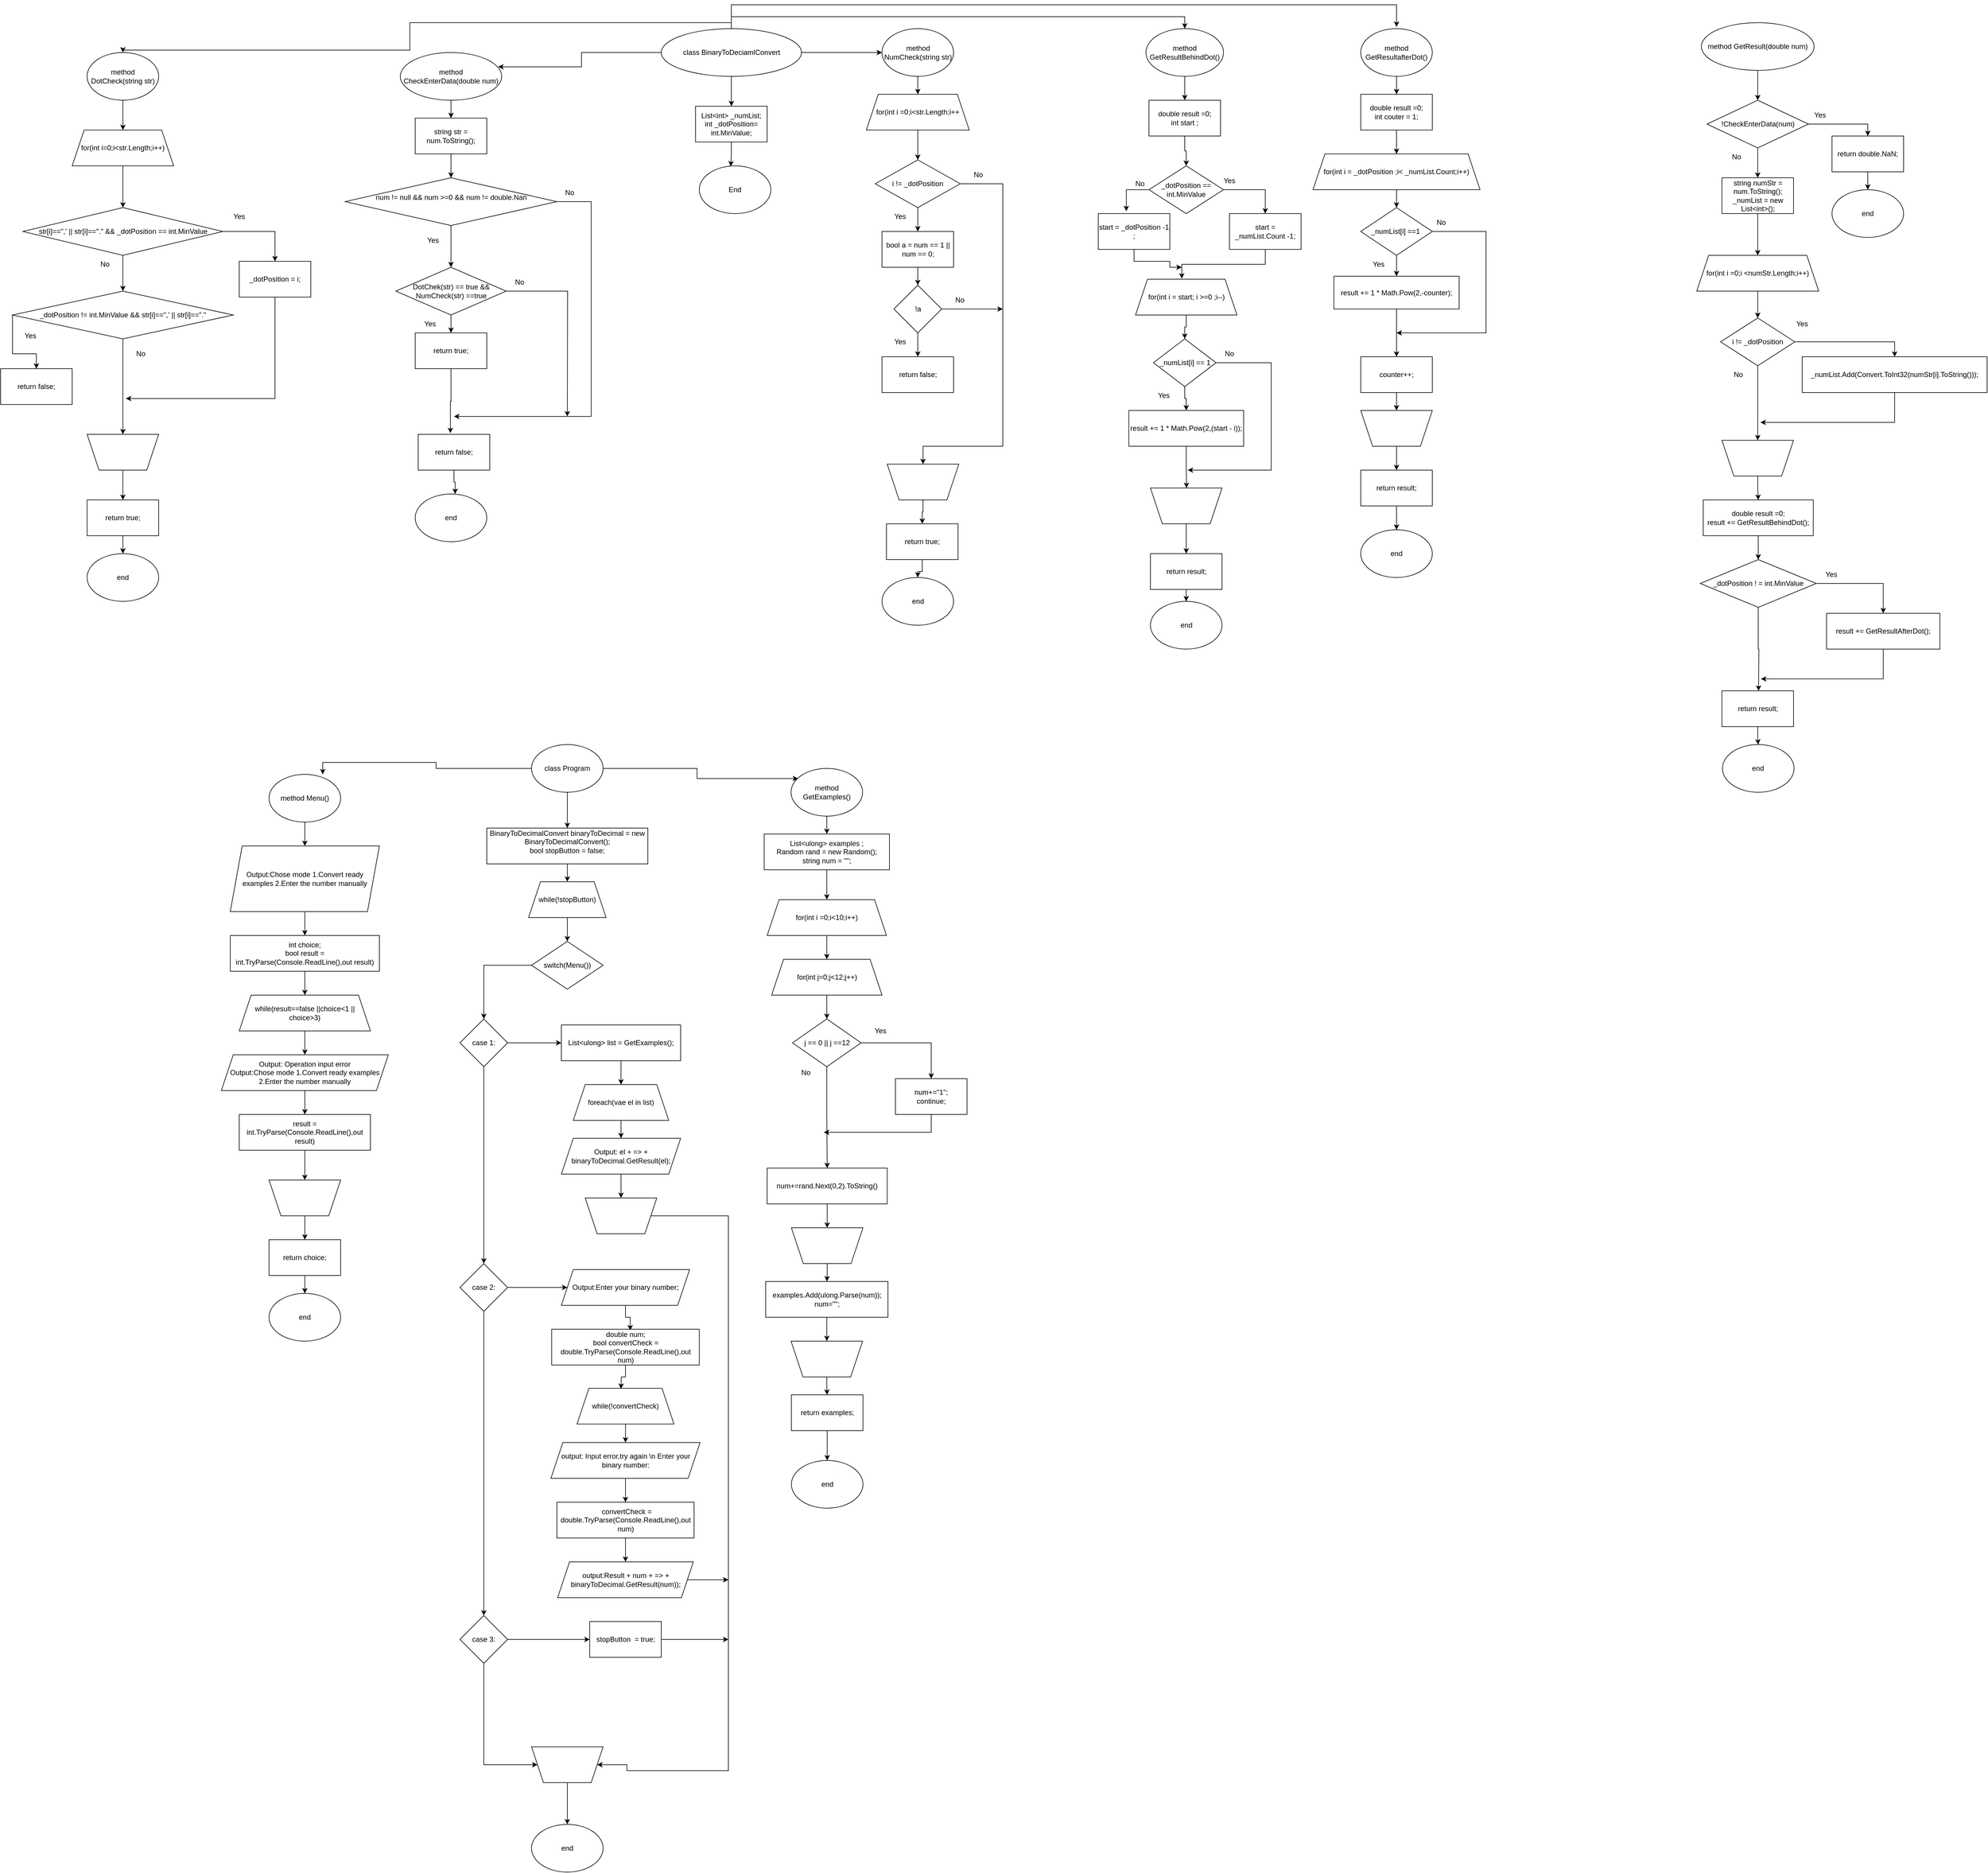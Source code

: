 <mxfile version="15.5.0" type="github">
  <diagram id="lxE2VkOdqUIYpiyDrDei" name="Page-1">
    <mxGraphModel dx="1695" dy="1690" grid="1" gridSize="10" guides="1" tooltips="1" connect="1" arrows="1" fold="1" page="1" pageScale="1" pageWidth="827" pageHeight="1169" math="0" shadow="0">
      <root>
        <mxCell id="0" />
        <mxCell id="1" parent="0" />
        <mxCell id="0BagbGhijmzTopwAj-QU-45" style="edgeStyle=orthogonalEdgeStyle;rounded=0;orthogonalLoop=1;jettySize=auto;html=1;entryX=0.5;entryY=0;entryDx=0;entryDy=0;" parent="1" source="0BagbGhijmzTopwAj-QU-1" target="0BagbGhijmzTopwAj-QU-44" edge="1">
          <mxGeometry relative="1" as="geometry" />
        </mxCell>
        <mxCell id="0BagbGhijmzTopwAj-QU-49" style="edgeStyle=orthogonalEdgeStyle;rounded=0;orthogonalLoop=1;jettySize=auto;html=1;entryX=0.75;entryY=0;entryDx=0;entryDy=0;entryPerimeter=0;" parent="1" source="0BagbGhijmzTopwAj-QU-1" target="0BagbGhijmzTopwAj-QU-3" edge="1">
          <mxGeometry relative="1" as="geometry" />
        </mxCell>
        <mxCell id="0BagbGhijmzTopwAj-QU-50" style="edgeStyle=orthogonalEdgeStyle;rounded=0;orthogonalLoop=1;jettySize=auto;html=1;entryX=0.1;entryY=0.213;entryDx=0;entryDy=0;entryPerimeter=0;" parent="1" source="0BagbGhijmzTopwAj-QU-1" target="0BagbGhijmzTopwAj-QU-20" edge="1">
          <mxGeometry relative="1" as="geometry">
            <mxPoint x="940" y="150" as="targetPoint" />
          </mxGeometry>
        </mxCell>
        <mxCell id="0BagbGhijmzTopwAj-QU-1" value="сlass Program" style="ellipse;whiteSpace=wrap;html=1;" parent="1" vertex="1">
          <mxGeometry x="520" y="90" width="120" height="80" as="geometry" />
        </mxCell>
        <mxCell id="0BagbGhijmzTopwAj-QU-5" style="edgeStyle=orthogonalEdgeStyle;rounded=0;orthogonalLoop=1;jettySize=auto;html=1;" parent="1" source="0BagbGhijmzTopwAj-QU-3" target="0BagbGhijmzTopwAj-QU-4" edge="1">
          <mxGeometry relative="1" as="geometry" />
        </mxCell>
        <mxCell id="0BagbGhijmzTopwAj-QU-3" value="method Menu()" style="ellipse;whiteSpace=wrap;html=1;" parent="1" vertex="1">
          <mxGeometry x="80" y="140" width="120" height="80" as="geometry" />
        </mxCell>
        <mxCell id="0BagbGhijmzTopwAj-QU-7" style="edgeStyle=orthogonalEdgeStyle;rounded=0;orthogonalLoop=1;jettySize=auto;html=1;entryX=0.5;entryY=0;entryDx=0;entryDy=0;" parent="1" source="0BagbGhijmzTopwAj-QU-4" target="0BagbGhijmzTopwAj-QU-6" edge="1">
          <mxGeometry relative="1" as="geometry" />
        </mxCell>
        <mxCell id="0BagbGhijmzTopwAj-QU-4" value="Output:Chose mode 1.Convert ready examples 2.Enter the number manually" style="shape=parallelogram;perimeter=parallelogramPerimeter;whiteSpace=wrap;html=1;fixedSize=1;" parent="1" vertex="1">
          <mxGeometry x="15" y="260" width="250" height="110" as="geometry" />
        </mxCell>
        <mxCell id="0BagbGhijmzTopwAj-QU-9" style="edgeStyle=orthogonalEdgeStyle;rounded=0;orthogonalLoop=1;jettySize=auto;html=1;entryX=0.5;entryY=0;entryDx=0;entryDy=0;" parent="1" source="0BagbGhijmzTopwAj-QU-6" target="0BagbGhijmzTopwAj-QU-8" edge="1">
          <mxGeometry relative="1" as="geometry" />
        </mxCell>
        <mxCell id="0BagbGhijmzTopwAj-QU-6" value="int choice;&lt;br&gt;bool result = int.TryParse(Console.ReadLine(),out result)" style="rounded=0;whiteSpace=wrap;html=1;" parent="1" vertex="1">
          <mxGeometry x="15" y="410" width="250" height="60" as="geometry" />
        </mxCell>
        <mxCell id="0BagbGhijmzTopwAj-QU-11" style="edgeStyle=orthogonalEdgeStyle;rounded=0;orthogonalLoop=1;jettySize=auto;html=1;entryX=0.5;entryY=0;entryDx=0;entryDy=0;" parent="1" source="0BagbGhijmzTopwAj-QU-8" target="0BagbGhijmzTopwAj-QU-10" edge="1">
          <mxGeometry relative="1" as="geometry" />
        </mxCell>
        <mxCell id="0BagbGhijmzTopwAj-QU-8" value="while(result==false ||choice&amp;lt;1 || choice&amp;gt;3)" style="shape=trapezoid;perimeter=trapezoidPerimeter;whiteSpace=wrap;html=1;fixedSize=1;" parent="1" vertex="1">
          <mxGeometry x="30" y="510" width="220" height="60" as="geometry" />
        </mxCell>
        <mxCell id="0BagbGhijmzTopwAj-QU-13" style="edgeStyle=orthogonalEdgeStyle;rounded=0;orthogonalLoop=1;jettySize=auto;html=1;entryX=0.5;entryY=0;entryDx=0;entryDy=0;" parent="1" source="0BagbGhijmzTopwAj-QU-10" target="0BagbGhijmzTopwAj-QU-12" edge="1">
          <mxGeometry relative="1" as="geometry" />
        </mxCell>
        <mxCell id="0BagbGhijmzTopwAj-QU-10" value="Output: Operation input error&lt;br&gt;Output:Chose mode 1.Convert ready examples 2.Enter the number manually" style="shape=parallelogram;perimeter=parallelogramPerimeter;whiteSpace=wrap;html=1;fixedSize=1;" parent="1" vertex="1">
          <mxGeometry y="610" width="280" height="60" as="geometry" />
        </mxCell>
        <mxCell id="0BagbGhijmzTopwAj-QU-15" style="edgeStyle=orthogonalEdgeStyle;rounded=0;orthogonalLoop=1;jettySize=auto;html=1;entryX=0.5;entryY=1;entryDx=0;entryDy=0;" parent="1" source="0BagbGhijmzTopwAj-QU-12" target="0BagbGhijmzTopwAj-QU-14" edge="1">
          <mxGeometry relative="1" as="geometry" />
        </mxCell>
        <mxCell id="0BagbGhijmzTopwAj-QU-12" value="&lt;span&gt;result = int.TryParse(Console.ReadLine(),out result)&lt;/span&gt;" style="rounded=0;whiteSpace=wrap;html=1;" parent="1" vertex="1">
          <mxGeometry x="30" y="710" width="220" height="60" as="geometry" />
        </mxCell>
        <mxCell id="0BagbGhijmzTopwAj-QU-17" style="edgeStyle=orthogonalEdgeStyle;rounded=0;orthogonalLoop=1;jettySize=auto;html=1;entryX=0.5;entryY=0;entryDx=0;entryDy=0;" parent="1" source="0BagbGhijmzTopwAj-QU-14" target="0BagbGhijmzTopwAj-QU-16" edge="1">
          <mxGeometry relative="1" as="geometry" />
        </mxCell>
        <mxCell id="0BagbGhijmzTopwAj-QU-14" value="" style="shape=trapezoid;perimeter=trapezoidPerimeter;whiteSpace=wrap;html=1;fixedSize=1;direction=west;" parent="1" vertex="1">
          <mxGeometry x="80" y="820" width="120" height="60" as="geometry" />
        </mxCell>
        <mxCell id="0BagbGhijmzTopwAj-QU-19" style="edgeStyle=orthogonalEdgeStyle;rounded=0;orthogonalLoop=1;jettySize=auto;html=1;entryX=0.5;entryY=0;entryDx=0;entryDy=0;" parent="1" source="0BagbGhijmzTopwAj-QU-16" target="0BagbGhijmzTopwAj-QU-18" edge="1">
          <mxGeometry relative="1" as="geometry" />
        </mxCell>
        <mxCell id="0BagbGhijmzTopwAj-QU-16" value="return choice;" style="rounded=0;whiteSpace=wrap;html=1;" parent="1" vertex="1">
          <mxGeometry x="80" y="920" width="120" height="60" as="geometry" />
        </mxCell>
        <mxCell id="0BagbGhijmzTopwAj-QU-18" value="end" style="ellipse;whiteSpace=wrap;html=1;" parent="1" vertex="1">
          <mxGeometry x="80" y="1010" width="120" height="80" as="geometry" />
        </mxCell>
        <mxCell id="0BagbGhijmzTopwAj-QU-22" style="edgeStyle=orthogonalEdgeStyle;rounded=0;orthogonalLoop=1;jettySize=auto;html=1;entryX=0.5;entryY=0;entryDx=0;entryDy=0;" parent="1" source="0BagbGhijmzTopwAj-QU-20" target="0BagbGhijmzTopwAj-QU-21" edge="1">
          <mxGeometry relative="1" as="geometry" />
        </mxCell>
        <mxCell id="0BagbGhijmzTopwAj-QU-20" value="method GetExamples()" style="ellipse;whiteSpace=wrap;html=1;" parent="1" vertex="1">
          <mxGeometry x="955" y="130" width="120" height="80" as="geometry" />
        </mxCell>
        <mxCell id="0BagbGhijmzTopwAj-QU-24" style="edgeStyle=orthogonalEdgeStyle;rounded=0;orthogonalLoop=1;jettySize=auto;html=1;entryX=0.5;entryY=0;entryDx=0;entryDy=0;" parent="1" source="0BagbGhijmzTopwAj-QU-21" target="0BagbGhijmzTopwAj-QU-23" edge="1">
          <mxGeometry relative="1" as="geometry" />
        </mxCell>
        <mxCell id="0BagbGhijmzTopwAj-QU-21" value="List&amp;lt;ulong&amp;gt; examples ;&lt;br&gt;Random rand = new Random();&lt;br&gt;string num = &quot;&quot;;" style="rounded=0;whiteSpace=wrap;html=1;" parent="1" vertex="1">
          <mxGeometry x="910" y="240" width="210" height="60" as="geometry" />
        </mxCell>
        <mxCell id="0BagbGhijmzTopwAj-QU-26" style="edgeStyle=orthogonalEdgeStyle;rounded=0;orthogonalLoop=1;jettySize=auto;html=1;" parent="1" source="0BagbGhijmzTopwAj-QU-23" target="0BagbGhijmzTopwAj-QU-25" edge="1">
          <mxGeometry relative="1" as="geometry" />
        </mxCell>
        <mxCell id="0BagbGhijmzTopwAj-QU-23" value="for(int i =0;i&amp;lt;10;i++)" style="shape=trapezoid;perimeter=trapezoidPerimeter;whiteSpace=wrap;html=1;fixedSize=1;" parent="1" vertex="1">
          <mxGeometry x="915" y="350" width="200" height="60" as="geometry" />
        </mxCell>
        <mxCell id="0BagbGhijmzTopwAj-QU-28" style="edgeStyle=orthogonalEdgeStyle;rounded=0;orthogonalLoop=1;jettySize=auto;html=1;" parent="1" source="0BagbGhijmzTopwAj-QU-25" target="0BagbGhijmzTopwAj-QU-27" edge="1">
          <mxGeometry relative="1" as="geometry" />
        </mxCell>
        <mxCell id="0BagbGhijmzTopwAj-QU-25" value="for(int j=0;j&amp;lt;12;j++)" style="shape=trapezoid;perimeter=trapezoidPerimeter;whiteSpace=wrap;html=1;fixedSize=1;" parent="1" vertex="1">
          <mxGeometry x="922.5" y="450" width="185" height="60" as="geometry" />
        </mxCell>
        <mxCell id="0BagbGhijmzTopwAj-QU-30" style="edgeStyle=orthogonalEdgeStyle;rounded=0;orthogonalLoop=1;jettySize=auto;html=1;entryX=0.5;entryY=0;entryDx=0;entryDy=0;" parent="1" source="0BagbGhijmzTopwAj-QU-27" target="0BagbGhijmzTopwAj-QU-29" edge="1">
          <mxGeometry relative="1" as="geometry" />
        </mxCell>
        <mxCell id="0BagbGhijmzTopwAj-QU-32" style="edgeStyle=orthogonalEdgeStyle;rounded=0;orthogonalLoop=1;jettySize=auto;html=1;entryX=0.5;entryY=0;entryDx=0;entryDy=0;" parent="1" source="0BagbGhijmzTopwAj-QU-27" target="0BagbGhijmzTopwAj-QU-34" edge="1">
          <mxGeometry relative="1" as="geometry">
            <mxPoint x="1015" y="750" as="targetPoint" />
          </mxGeometry>
        </mxCell>
        <mxCell id="0BagbGhijmzTopwAj-QU-27" value="j == 0 || j ==12" style="rhombus;whiteSpace=wrap;html=1;" parent="1" vertex="1">
          <mxGeometry x="957.5" y="550" width="115" height="80" as="geometry" />
        </mxCell>
        <mxCell id="0BagbGhijmzTopwAj-QU-33" style="edgeStyle=orthogonalEdgeStyle;rounded=0;orthogonalLoop=1;jettySize=auto;html=1;" parent="1" source="0BagbGhijmzTopwAj-QU-29" edge="1">
          <mxGeometry relative="1" as="geometry">
            <mxPoint x="1010" y="740" as="targetPoint" />
            <Array as="points">
              <mxPoint x="1190" y="740" />
              <mxPoint x="1040" y="740" />
            </Array>
          </mxGeometry>
        </mxCell>
        <mxCell id="0BagbGhijmzTopwAj-QU-29" value="num+=&quot;1&quot;;&lt;br&gt;continue;" style="rounded=0;whiteSpace=wrap;html=1;" parent="1" vertex="1">
          <mxGeometry x="1130" y="650" width="120" height="60" as="geometry" />
        </mxCell>
        <mxCell id="0BagbGhijmzTopwAj-QU-31" value="Yes" style="text;html=1;strokeColor=none;fillColor=none;align=center;verticalAlign=middle;whiteSpace=wrap;rounded=0;" parent="1" vertex="1">
          <mxGeometry x="1075" y="555" width="60" height="30" as="geometry" />
        </mxCell>
        <mxCell id="0BagbGhijmzTopwAj-QU-37" style="edgeStyle=orthogonalEdgeStyle;rounded=0;orthogonalLoop=1;jettySize=auto;html=1;" parent="1" source="0BagbGhijmzTopwAj-QU-34" target="0BagbGhijmzTopwAj-QU-36" edge="1">
          <mxGeometry relative="1" as="geometry" />
        </mxCell>
        <mxCell id="0BagbGhijmzTopwAj-QU-34" value="num+=rand.Next(0,2).ToString()" style="rounded=0;whiteSpace=wrap;html=1;" parent="1" vertex="1">
          <mxGeometry x="915" y="800" width="201.25" height="60" as="geometry" />
        </mxCell>
        <mxCell id="0BagbGhijmzTopwAj-QU-39" style="edgeStyle=orthogonalEdgeStyle;rounded=0;orthogonalLoop=1;jettySize=auto;html=1;entryX=0.5;entryY=0;entryDx=0;entryDy=0;" parent="1" source="0BagbGhijmzTopwAj-QU-36" target="0BagbGhijmzTopwAj-QU-38" edge="1">
          <mxGeometry relative="1" as="geometry" />
        </mxCell>
        <mxCell id="0BagbGhijmzTopwAj-QU-36" value="" style="shape=trapezoid;perimeter=trapezoidPerimeter;whiteSpace=wrap;html=1;fixedSize=1;direction=west;" parent="1" vertex="1">
          <mxGeometry x="955.63" y="900" width="120" height="60" as="geometry" />
        </mxCell>
        <mxCell id="0BagbGhijmzTopwAj-QU-41" style="edgeStyle=orthogonalEdgeStyle;rounded=0;orthogonalLoop=1;jettySize=auto;html=1;" parent="1" source="0BagbGhijmzTopwAj-QU-38" target="0BagbGhijmzTopwAj-QU-40" edge="1">
          <mxGeometry relative="1" as="geometry" />
        </mxCell>
        <mxCell id="0BagbGhijmzTopwAj-QU-38" value="examples.Add(ulong.Parse(num));&lt;br&gt;num=&quot;&quot;;" style="rounded=0;whiteSpace=wrap;html=1;" parent="1" vertex="1">
          <mxGeometry x="912.5" y="990" width="205" height="60" as="geometry" />
        </mxCell>
        <mxCell id="0BagbGhijmzTopwAj-QU-43" style="edgeStyle=orthogonalEdgeStyle;rounded=0;orthogonalLoop=1;jettySize=auto;html=1;" parent="1" source="0BagbGhijmzTopwAj-QU-40" target="0BagbGhijmzTopwAj-QU-42" edge="1">
          <mxGeometry relative="1" as="geometry" />
        </mxCell>
        <mxCell id="0BagbGhijmzTopwAj-QU-40" value="" style="shape=trapezoid;perimeter=trapezoidPerimeter;whiteSpace=wrap;html=1;fixedSize=1;direction=west;" parent="1" vertex="1">
          <mxGeometry x="955" y="1090" width="120" height="60" as="geometry" />
        </mxCell>
        <mxCell id="0BagbGhijmzTopwAj-QU-94" style="edgeStyle=orthogonalEdgeStyle;rounded=0;orthogonalLoop=1;jettySize=auto;html=1;entryX=0.5;entryY=0;entryDx=0;entryDy=0;" parent="1" source="0BagbGhijmzTopwAj-QU-42" target="0BagbGhijmzTopwAj-QU-93" edge="1">
          <mxGeometry relative="1" as="geometry" />
        </mxCell>
        <mxCell id="0BagbGhijmzTopwAj-QU-42" value="return examples;" style="rounded=0;whiteSpace=wrap;html=1;" parent="1" vertex="1">
          <mxGeometry x="955.63" y="1180" width="120" height="60" as="geometry" />
        </mxCell>
        <mxCell id="0BagbGhijmzTopwAj-QU-47" style="edgeStyle=orthogonalEdgeStyle;rounded=0;orthogonalLoop=1;jettySize=auto;html=1;entryX=0.5;entryY=0;entryDx=0;entryDy=0;" parent="1" source="0BagbGhijmzTopwAj-QU-44" target="0BagbGhijmzTopwAj-QU-46" edge="1">
          <mxGeometry relative="1" as="geometry" />
        </mxCell>
        <mxCell id="0BagbGhijmzTopwAj-QU-44" value="BinaryToDecimalConvert binaryToDecimal = new BinaryToDecimalConvert();&lt;br&gt;bool stopButton = false;&lt;br&gt;&amp;nbsp;" style="rounded=0;whiteSpace=wrap;html=1;" parent="1" vertex="1">
          <mxGeometry x="445" y="230" width="270" height="60" as="geometry" />
        </mxCell>
        <mxCell id="0BagbGhijmzTopwAj-QU-51" style="edgeStyle=orthogonalEdgeStyle;rounded=0;orthogonalLoop=1;jettySize=auto;html=1;entryX=0.5;entryY=0;entryDx=0;entryDy=0;" parent="1" source="0BagbGhijmzTopwAj-QU-46" target="0BagbGhijmzTopwAj-QU-48" edge="1">
          <mxGeometry relative="1" as="geometry" />
        </mxCell>
        <mxCell id="0BagbGhijmzTopwAj-QU-46" value="while(!stopButton)" style="shape=trapezoid;perimeter=trapezoidPerimeter;whiteSpace=wrap;html=1;fixedSize=1;" parent="1" vertex="1">
          <mxGeometry x="515" y="320" width="130" height="60" as="geometry" />
        </mxCell>
        <mxCell id="0BagbGhijmzTopwAj-QU-56" style="edgeStyle=orthogonalEdgeStyle;rounded=0;orthogonalLoop=1;jettySize=auto;html=1;entryX=0.5;entryY=0;entryDx=0;entryDy=0;" parent="1" source="0BagbGhijmzTopwAj-QU-48" target="0BagbGhijmzTopwAj-QU-52" edge="1">
          <mxGeometry relative="1" as="geometry" />
        </mxCell>
        <mxCell id="0BagbGhijmzTopwAj-QU-48" value="switch(Menu())" style="rhombus;whiteSpace=wrap;html=1;" parent="1" vertex="1">
          <mxGeometry x="520" y="420" width="120" height="80" as="geometry" />
        </mxCell>
        <mxCell id="0BagbGhijmzTopwAj-QU-55" style="edgeStyle=orthogonalEdgeStyle;rounded=0;orthogonalLoop=1;jettySize=auto;html=1;entryX=0;entryY=0.5;entryDx=0;entryDy=0;" parent="1" source="0BagbGhijmzTopwAj-QU-52" target="0BagbGhijmzTopwAj-QU-53" edge="1">
          <mxGeometry relative="1" as="geometry" />
        </mxCell>
        <mxCell id="0BagbGhijmzTopwAj-QU-64" style="edgeStyle=orthogonalEdgeStyle;rounded=0;orthogonalLoop=1;jettySize=auto;html=1;entryX=0.5;entryY=0;entryDx=0;entryDy=0;" parent="1" source="0BagbGhijmzTopwAj-QU-52" target="0BagbGhijmzTopwAj-QU-63" edge="1">
          <mxGeometry relative="1" as="geometry" />
        </mxCell>
        <mxCell id="0BagbGhijmzTopwAj-QU-52" value="case 1:" style="rhombus;whiteSpace=wrap;html=1;" parent="1" vertex="1">
          <mxGeometry x="400" y="550" width="80" height="80" as="geometry" />
        </mxCell>
        <mxCell id="0BagbGhijmzTopwAj-QU-58" style="edgeStyle=orthogonalEdgeStyle;rounded=0;orthogonalLoop=1;jettySize=auto;html=1;entryX=0.5;entryY=0;entryDx=0;entryDy=0;" parent="1" source="0BagbGhijmzTopwAj-QU-53" target="0BagbGhijmzTopwAj-QU-57" edge="1">
          <mxGeometry relative="1" as="geometry" />
        </mxCell>
        <mxCell id="0BagbGhijmzTopwAj-QU-53" value="List&amp;lt;ulong&amp;gt; list = GetExamples();" style="rounded=0;whiteSpace=wrap;html=1;" parent="1" vertex="1">
          <mxGeometry x="570" y="560" width="200" height="60" as="geometry" />
        </mxCell>
        <mxCell id="0BagbGhijmzTopwAj-QU-60" style="edgeStyle=orthogonalEdgeStyle;rounded=0;orthogonalLoop=1;jettySize=auto;html=1;" parent="1" source="0BagbGhijmzTopwAj-QU-57" target="0BagbGhijmzTopwAj-QU-59" edge="1">
          <mxGeometry relative="1" as="geometry" />
        </mxCell>
        <mxCell id="0BagbGhijmzTopwAj-QU-57" value="foreach(vae el in list)" style="shape=trapezoid;perimeter=trapezoidPerimeter;whiteSpace=wrap;html=1;fixedSize=1;" parent="1" vertex="1">
          <mxGeometry x="590" y="660" width="160" height="60" as="geometry" />
        </mxCell>
        <mxCell id="0BagbGhijmzTopwAj-QU-62" style="edgeStyle=orthogonalEdgeStyle;rounded=0;orthogonalLoop=1;jettySize=auto;html=1;" parent="1" source="0BagbGhijmzTopwAj-QU-59" target="0BagbGhijmzTopwAj-QU-61" edge="1">
          <mxGeometry relative="1" as="geometry" />
        </mxCell>
        <mxCell id="0BagbGhijmzTopwAj-QU-59" value="Output: el + =&amp;gt; + binaryToDecimal.GetResult(el);" style="shape=parallelogram;perimeter=parallelogramPerimeter;whiteSpace=wrap;html=1;fixedSize=1;" parent="1" vertex="1">
          <mxGeometry x="570" y="750" width="200" height="60" as="geometry" />
        </mxCell>
        <mxCell id="0BagbGhijmzTopwAj-QU-82" style="edgeStyle=orthogonalEdgeStyle;rounded=0;orthogonalLoop=1;jettySize=auto;html=1;entryX=0;entryY=0.5;entryDx=0;entryDy=0;" parent="1" source="0BagbGhijmzTopwAj-QU-61" target="0BagbGhijmzTopwAj-QU-85" edge="1">
          <mxGeometry relative="1" as="geometry">
            <mxPoint x="850" y="1810" as="targetPoint" />
            <Array as="points">
              <mxPoint x="850" y="880" />
              <mxPoint x="850" y="1810" />
              <mxPoint x="680" y="1810" />
              <mxPoint x="680" y="1800" />
            </Array>
          </mxGeometry>
        </mxCell>
        <mxCell id="0BagbGhijmzTopwAj-QU-61" value="" style="shape=trapezoid;perimeter=trapezoidPerimeter;whiteSpace=wrap;html=1;fixedSize=1;direction=west;" parent="1" vertex="1">
          <mxGeometry x="610" y="850" width="120" height="60" as="geometry" />
        </mxCell>
        <mxCell id="0BagbGhijmzTopwAj-QU-69" style="edgeStyle=orthogonalEdgeStyle;rounded=0;orthogonalLoop=1;jettySize=auto;html=1;" parent="1" source="0BagbGhijmzTopwAj-QU-63" target="0BagbGhijmzTopwAj-QU-66" edge="1">
          <mxGeometry relative="1" as="geometry" />
        </mxCell>
        <mxCell id="0BagbGhijmzTopwAj-QU-79" style="edgeStyle=orthogonalEdgeStyle;rounded=0;orthogonalLoop=1;jettySize=auto;html=1;entryX=0.5;entryY=0;entryDx=0;entryDy=0;" parent="1" source="0BagbGhijmzTopwAj-QU-63" target="0BagbGhijmzTopwAj-QU-78" edge="1">
          <mxGeometry relative="1" as="geometry" />
        </mxCell>
        <mxCell id="0BagbGhijmzTopwAj-QU-63" value="case 2:" style="rhombus;whiteSpace=wrap;html=1;" parent="1" vertex="1">
          <mxGeometry x="400" y="960" width="80" height="80" as="geometry" />
        </mxCell>
        <mxCell id="0BagbGhijmzTopwAj-QU-68" style="edgeStyle=orthogonalEdgeStyle;rounded=0;orthogonalLoop=1;jettySize=auto;html=1;entryX=0.532;entryY=0.033;entryDx=0;entryDy=0;entryPerimeter=0;" parent="1" source="0BagbGhijmzTopwAj-QU-66" target="0BagbGhijmzTopwAj-QU-67" edge="1">
          <mxGeometry relative="1" as="geometry" />
        </mxCell>
        <mxCell id="0BagbGhijmzTopwAj-QU-66" value="Output:Enter your binary number;" style="shape=parallelogram;perimeter=parallelogramPerimeter;whiteSpace=wrap;html=1;fixedSize=1;" parent="1" vertex="1">
          <mxGeometry x="570" y="970" width="215" height="60" as="geometry" />
        </mxCell>
        <mxCell id="0BagbGhijmzTopwAj-QU-71" style="edgeStyle=orthogonalEdgeStyle;rounded=0;orthogonalLoop=1;jettySize=auto;html=1;" parent="1" source="0BagbGhijmzTopwAj-QU-67" edge="1">
          <mxGeometry relative="1" as="geometry">
            <mxPoint x="670" y="1170" as="targetPoint" />
          </mxGeometry>
        </mxCell>
        <mxCell id="0BagbGhijmzTopwAj-QU-67" value="double num;&lt;br&gt;bool convertCheck = double.TryParse(Console.ReadLine(),out num)" style="rounded=0;whiteSpace=wrap;html=1;" parent="1" vertex="1">
          <mxGeometry x="553.75" y="1070" width="247.5" height="60" as="geometry" />
        </mxCell>
        <mxCell id="0BagbGhijmzTopwAj-QU-73" style="edgeStyle=orthogonalEdgeStyle;rounded=0;orthogonalLoop=1;jettySize=auto;html=1;entryX=0.5;entryY=0;entryDx=0;entryDy=0;" parent="1" source="0BagbGhijmzTopwAj-QU-70" target="0BagbGhijmzTopwAj-QU-72" edge="1">
          <mxGeometry relative="1" as="geometry" />
        </mxCell>
        <mxCell id="0BagbGhijmzTopwAj-QU-70" value="while(!convertCheck)" style="shape=trapezoid;perimeter=trapezoidPerimeter;whiteSpace=wrap;html=1;fixedSize=1;" parent="1" vertex="1">
          <mxGeometry x="596.25" y="1169" width="162.5" height="60" as="geometry" />
        </mxCell>
        <mxCell id="0BagbGhijmzTopwAj-QU-75" style="edgeStyle=orthogonalEdgeStyle;rounded=0;orthogonalLoop=1;jettySize=auto;html=1;entryX=0.5;entryY=0;entryDx=0;entryDy=0;" parent="1" source="0BagbGhijmzTopwAj-QU-72" target="0BagbGhijmzTopwAj-QU-74" edge="1">
          <mxGeometry relative="1" as="geometry" />
        </mxCell>
        <mxCell id="0BagbGhijmzTopwAj-QU-72" value="output: Input error,try again \n Enter your binary number:" style="shape=parallelogram;perimeter=parallelogramPerimeter;whiteSpace=wrap;html=1;fixedSize=1;" parent="1" vertex="1">
          <mxGeometry x="552.5" y="1260" width="250" height="60" as="geometry" />
        </mxCell>
        <mxCell id="0BagbGhijmzTopwAj-QU-77" style="edgeStyle=orthogonalEdgeStyle;rounded=0;orthogonalLoop=1;jettySize=auto;html=1;entryX=0.5;entryY=0;entryDx=0;entryDy=0;" parent="1" source="0BagbGhijmzTopwAj-QU-74" target="0BagbGhijmzTopwAj-QU-76" edge="1">
          <mxGeometry relative="1" as="geometry" />
        </mxCell>
        <mxCell id="0BagbGhijmzTopwAj-QU-74" value="&lt;span&gt;&amp;nbsp;convertCheck = double.TryParse(Console.ReadLine(),out num)&lt;/span&gt;" style="rounded=0;whiteSpace=wrap;html=1;" parent="1" vertex="1">
          <mxGeometry x="562.5" y="1360" width="230" height="60" as="geometry" />
        </mxCell>
        <mxCell id="0BagbGhijmzTopwAj-QU-83" style="edgeStyle=orthogonalEdgeStyle;rounded=0;orthogonalLoop=1;jettySize=auto;html=1;" parent="1" source="0BagbGhijmzTopwAj-QU-76" edge="1">
          <mxGeometry relative="1" as="geometry">
            <mxPoint x="850" y="1490" as="targetPoint" />
          </mxGeometry>
        </mxCell>
        <mxCell id="0BagbGhijmzTopwAj-QU-76" value="output:Result + num + =&amp;gt; + binaryToDecimal.GetResult(num));" style="shape=parallelogram;perimeter=parallelogramPerimeter;whiteSpace=wrap;html=1;fixedSize=1;" parent="1" vertex="1">
          <mxGeometry x="563.75" y="1460" width="227.5" height="60" as="geometry" />
        </mxCell>
        <mxCell id="0BagbGhijmzTopwAj-QU-81" style="edgeStyle=orthogonalEdgeStyle;rounded=0;orthogonalLoop=1;jettySize=auto;html=1;entryX=0;entryY=0.5;entryDx=0;entryDy=0;" parent="1" source="0BagbGhijmzTopwAj-QU-78" target="0BagbGhijmzTopwAj-QU-80" edge="1">
          <mxGeometry relative="1" as="geometry" />
        </mxCell>
        <mxCell id="0BagbGhijmzTopwAj-QU-87" style="edgeStyle=orthogonalEdgeStyle;rounded=0;orthogonalLoop=1;jettySize=auto;html=1;" parent="1" source="0BagbGhijmzTopwAj-QU-78" target="0BagbGhijmzTopwAj-QU-85" edge="1">
          <mxGeometry relative="1" as="geometry">
            <mxPoint x="440" y="1800" as="targetPoint" />
            <Array as="points">
              <mxPoint x="440" y="1800" />
            </Array>
          </mxGeometry>
        </mxCell>
        <mxCell id="0BagbGhijmzTopwAj-QU-78" value="case 3:" style="rhombus;whiteSpace=wrap;html=1;" parent="1" vertex="1">
          <mxGeometry x="400" y="1550" width="80" height="80" as="geometry" />
        </mxCell>
        <mxCell id="0BagbGhijmzTopwAj-QU-84" style="edgeStyle=orthogonalEdgeStyle;rounded=0;orthogonalLoop=1;jettySize=auto;html=1;" parent="1" source="0BagbGhijmzTopwAj-QU-80" edge="1">
          <mxGeometry relative="1" as="geometry">
            <mxPoint x="850" y="1590" as="targetPoint" />
          </mxGeometry>
        </mxCell>
        <mxCell id="0BagbGhijmzTopwAj-QU-80" value="stopButton&amp;nbsp; = true;" style="rounded=0;whiteSpace=wrap;html=1;" parent="1" vertex="1">
          <mxGeometry x="617.5" y="1560" width="120" height="60" as="geometry" />
        </mxCell>
        <mxCell id="0BagbGhijmzTopwAj-QU-92" style="edgeStyle=orthogonalEdgeStyle;rounded=0;orthogonalLoop=1;jettySize=auto;html=1;" parent="1" source="0BagbGhijmzTopwAj-QU-85" target="0BagbGhijmzTopwAj-QU-91" edge="1">
          <mxGeometry relative="1" as="geometry" />
        </mxCell>
        <mxCell id="0BagbGhijmzTopwAj-QU-85" value="" style="shape=trapezoid;perimeter=trapezoidPerimeter;whiteSpace=wrap;html=1;fixedSize=1;direction=west;" parent="1" vertex="1">
          <mxGeometry x="520" y="1770" width="120" height="60" as="geometry" />
        </mxCell>
        <mxCell id="0BagbGhijmzTopwAj-QU-91" value="end" style="ellipse;whiteSpace=wrap;html=1;" parent="1" vertex="1">
          <mxGeometry x="520" y="1900" width="120" height="80" as="geometry" />
        </mxCell>
        <mxCell id="0BagbGhijmzTopwAj-QU-93" value="end" style="ellipse;whiteSpace=wrap;html=1;" parent="1" vertex="1">
          <mxGeometry x="955.63" y="1290" width="120" height="80" as="geometry" />
        </mxCell>
        <mxCell id="dPK_oDVDDpmTboJlTobq-1" style="edgeStyle=orthogonalEdgeStyle;rounded=0;orthogonalLoop=1;jettySize=auto;html=1;" edge="1" parent="1" source="0BagbGhijmzTopwAj-QU-95" target="0BagbGhijmzTopwAj-QU-96">
          <mxGeometry relative="1" as="geometry" />
        </mxCell>
        <mxCell id="dPK_oDVDDpmTboJlTobq-21" style="edgeStyle=orthogonalEdgeStyle;rounded=0;orthogonalLoop=1;jettySize=auto;html=1;entryX=0.965;entryY=0.3;entryDx=0;entryDy=0;entryPerimeter=0;" edge="1" parent="1" source="0BagbGhijmzTopwAj-QU-95" target="dPK_oDVDDpmTboJlTobq-2">
          <mxGeometry relative="1" as="geometry" />
        </mxCell>
        <mxCell id="dPK_oDVDDpmTboJlTobq-45" style="edgeStyle=orthogonalEdgeStyle;rounded=0;orthogonalLoop=1;jettySize=auto;html=1;" edge="1" parent="1" source="0BagbGhijmzTopwAj-QU-95" target="dPK_oDVDDpmTboJlTobq-22">
          <mxGeometry relative="1" as="geometry">
            <Array as="points">
              <mxPoint x="855" y="-1120" />
              <mxPoint x="316" y="-1120" />
              <mxPoint x="316" y="-1074" />
              <mxPoint x="-165" y="-1074" />
            </Array>
          </mxGeometry>
        </mxCell>
        <mxCell id="dPK_oDVDDpmTboJlTobq-70" style="edgeStyle=orthogonalEdgeStyle;rounded=0;orthogonalLoop=1;jettySize=auto;html=1;" edge="1" parent="1" source="0BagbGhijmzTopwAj-QU-95" target="dPK_oDVDDpmTboJlTobq-48">
          <mxGeometry relative="1" as="geometry" />
        </mxCell>
        <mxCell id="dPK_oDVDDpmTboJlTobq-99" style="edgeStyle=orthogonalEdgeStyle;rounded=0;orthogonalLoop=1;jettySize=auto;html=1;entryX=0.5;entryY=0;entryDx=0;entryDy=0;" edge="1" parent="1" source="0BagbGhijmzTopwAj-QU-95" target="dPK_oDVDDpmTboJlTobq-71">
          <mxGeometry relative="1" as="geometry">
            <Array as="points">
              <mxPoint x="855" y="-1130" />
              <mxPoint x="1615" y="-1130" />
            </Array>
          </mxGeometry>
        </mxCell>
        <mxCell id="dPK_oDVDDpmTboJlTobq-120" style="edgeStyle=orthogonalEdgeStyle;rounded=0;orthogonalLoop=1;jettySize=auto;html=1;" edge="1" parent="1" source="0BagbGhijmzTopwAj-QU-95">
          <mxGeometry relative="1" as="geometry">
            <mxPoint x="1970" y="-1113" as="targetPoint" />
            <Array as="points">
              <mxPoint x="855" y="-1150" />
              <mxPoint x="1970" y="-1150" />
            </Array>
          </mxGeometry>
        </mxCell>
        <mxCell id="0BagbGhijmzTopwAj-QU-95" value="class BinaryToDeciamlConvert&lt;br&gt;" style="ellipse;whiteSpace=wrap;html=1;" parent="1" vertex="1">
          <mxGeometry x="737.5" y="-1110" width="235" height="80" as="geometry" />
        </mxCell>
        <mxCell id="dPK_oDVDDpmTboJlTobq-47" style="edgeStyle=orthogonalEdgeStyle;rounded=0;orthogonalLoop=1;jettySize=auto;html=1;entryX=0.44;entryY=0.013;entryDx=0;entryDy=0;entryPerimeter=0;" edge="1" parent="1" source="0BagbGhijmzTopwAj-QU-96" target="dPK_oDVDDpmTboJlTobq-46">
          <mxGeometry relative="1" as="geometry" />
        </mxCell>
        <mxCell id="0BagbGhijmzTopwAj-QU-96" value="List&amp;lt;int&amp;gt; _numList;&lt;br&gt;int _dotPosition= int.MinValue;" style="rounded=0;whiteSpace=wrap;html=1;" parent="1" vertex="1">
          <mxGeometry x="795" y="-980" width="120" height="60" as="geometry" />
        </mxCell>
        <mxCell id="62HERm9EmkKdiQp9v8M5-1" value="No&lt;br&gt;" style="text;html=1;strokeColor=none;fillColor=none;align=center;verticalAlign=middle;whiteSpace=wrap;rounded=0;" parent="1" vertex="1">
          <mxGeometry x="950" y="625" width="60" height="30" as="geometry" />
        </mxCell>
        <mxCell id="dPK_oDVDDpmTboJlTobq-4" style="edgeStyle=orthogonalEdgeStyle;rounded=0;orthogonalLoop=1;jettySize=auto;html=1;" edge="1" parent="1" source="dPK_oDVDDpmTboJlTobq-2" target="dPK_oDVDDpmTboJlTobq-3">
          <mxGeometry relative="1" as="geometry" />
        </mxCell>
        <mxCell id="dPK_oDVDDpmTboJlTobq-2" value="method CheckEnterData(double num)" style="ellipse;whiteSpace=wrap;html=1;" vertex="1" parent="1">
          <mxGeometry x="300" y="-1070" width="170" height="80" as="geometry" />
        </mxCell>
        <mxCell id="dPK_oDVDDpmTboJlTobq-6" style="edgeStyle=orthogonalEdgeStyle;rounded=0;orthogonalLoop=1;jettySize=auto;html=1;entryX=0.5;entryY=0;entryDx=0;entryDy=0;" edge="1" parent="1" source="dPK_oDVDDpmTboJlTobq-3" target="dPK_oDVDDpmTboJlTobq-5">
          <mxGeometry relative="1" as="geometry" />
        </mxCell>
        <mxCell id="dPK_oDVDDpmTboJlTobq-3" value="string str = num.ToString();" style="rounded=0;whiteSpace=wrap;html=1;" vertex="1" parent="1">
          <mxGeometry x="325" y="-960" width="120" height="60" as="geometry" />
        </mxCell>
        <mxCell id="dPK_oDVDDpmTboJlTobq-8" style="edgeStyle=orthogonalEdgeStyle;rounded=0;orthogonalLoop=1;jettySize=auto;html=1;entryX=0.5;entryY=0;entryDx=0;entryDy=0;" edge="1" parent="1" source="dPK_oDVDDpmTboJlTobq-5" target="dPK_oDVDDpmTboJlTobq-7">
          <mxGeometry relative="1" as="geometry" />
        </mxCell>
        <mxCell id="dPK_oDVDDpmTboJlTobq-13" style="edgeStyle=orthogonalEdgeStyle;rounded=0;orthogonalLoop=1;jettySize=auto;html=1;" edge="1" parent="1" source="dPK_oDVDDpmTboJlTobq-5">
          <mxGeometry relative="1" as="geometry">
            <mxPoint x="390" y="-460" as="targetPoint" />
            <Array as="points">
              <mxPoint x="620" y="-820" />
              <mxPoint x="620" y="-460" />
            </Array>
          </mxGeometry>
        </mxCell>
        <mxCell id="dPK_oDVDDpmTboJlTobq-5" value="num != null &amp;amp;&amp;amp; num &amp;gt;=0 &amp;amp;&amp;amp; num != double.Nan&lt;br&gt;&lt;span style=&quot;white-space: pre&quot;&gt;	&lt;/span&gt;" style="rhombus;whiteSpace=wrap;html=1;" vertex="1" parent="1">
          <mxGeometry x="207.5" y="-860" width="355" height="80" as="geometry" />
        </mxCell>
        <mxCell id="dPK_oDVDDpmTboJlTobq-11" style="edgeStyle=orthogonalEdgeStyle;rounded=0;orthogonalLoop=1;jettySize=auto;html=1;entryX=0.5;entryY=0;entryDx=0;entryDy=0;" edge="1" parent="1" source="dPK_oDVDDpmTboJlTobq-7" target="dPK_oDVDDpmTboJlTobq-10">
          <mxGeometry relative="1" as="geometry" />
        </mxCell>
        <mxCell id="dPK_oDVDDpmTboJlTobq-16" style="edgeStyle=orthogonalEdgeStyle;rounded=0;orthogonalLoop=1;jettySize=auto;html=1;" edge="1" parent="1" source="dPK_oDVDDpmTboJlTobq-7">
          <mxGeometry relative="1" as="geometry">
            <mxPoint x="580" y="-460" as="targetPoint" />
          </mxGeometry>
        </mxCell>
        <mxCell id="dPK_oDVDDpmTboJlTobq-7" value="DotChek(str) == true &amp;amp;&amp;amp; NumCheck(str) ==true" style="rhombus;whiteSpace=wrap;html=1;" vertex="1" parent="1">
          <mxGeometry x="292.5" y="-710" width="185" height="80" as="geometry" />
        </mxCell>
        <mxCell id="dPK_oDVDDpmTboJlTobq-9" value="Yes" style="text;html=1;strokeColor=none;fillColor=none;align=center;verticalAlign=middle;whiteSpace=wrap;rounded=0;" vertex="1" parent="1">
          <mxGeometry x="325" y="-770" width="60" height="30" as="geometry" />
        </mxCell>
        <mxCell id="dPK_oDVDDpmTboJlTobq-15" style="edgeStyle=orthogonalEdgeStyle;rounded=0;orthogonalLoop=1;jettySize=auto;html=1;entryX=0.45;entryY=-0.033;entryDx=0;entryDy=0;entryPerimeter=0;" edge="1" parent="1" source="dPK_oDVDDpmTboJlTobq-10" target="dPK_oDVDDpmTboJlTobq-18">
          <mxGeometry relative="1" as="geometry">
            <mxPoint x="385" y="-410" as="targetPoint" />
          </mxGeometry>
        </mxCell>
        <mxCell id="dPK_oDVDDpmTboJlTobq-10" value="return true;" style="rounded=0;whiteSpace=wrap;html=1;" vertex="1" parent="1">
          <mxGeometry x="325" y="-600" width="120" height="60" as="geometry" />
        </mxCell>
        <mxCell id="dPK_oDVDDpmTboJlTobq-12" value="Yes&lt;br&gt;" style="text;html=1;strokeColor=none;fillColor=none;align=center;verticalAlign=middle;whiteSpace=wrap;rounded=0;" vertex="1" parent="1">
          <mxGeometry x="320" y="-630" width="60" height="30" as="geometry" />
        </mxCell>
        <mxCell id="dPK_oDVDDpmTboJlTobq-14" value="No&lt;br&gt;" style="text;html=1;strokeColor=none;fillColor=none;align=center;verticalAlign=middle;whiteSpace=wrap;rounded=0;" vertex="1" parent="1">
          <mxGeometry x="553.75" y="-850" width="60" height="30" as="geometry" />
        </mxCell>
        <mxCell id="dPK_oDVDDpmTboJlTobq-17" value="No&lt;br&gt;" style="text;html=1;strokeColor=none;fillColor=none;align=center;verticalAlign=middle;whiteSpace=wrap;rounded=0;" vertex="1" parent="1">
          <mxGeometry x="470" y="-700" width="60" height="30" as="geometry" />
        </mxCell>
        <mxCell id="dPK_oDVDDpmTboJlTobq-20" style="edgeStyle=orthogonalEdgeStyle;rounded=0;orthogonalLoop=1;jettySize=auto;html=1;entryX=0.558;entryY=0;entryDx=0;entryDy=0;entryPerimeter=0;" edge="1" parent="1" source="dPK_oDVDDpmTboJlTobq-18" target="dPK_oDVDDpmTboJlTobq-19">
          <mxGeometry relative="1" as="geometry" />
        </mxCell>
        <mxCell id="dPK_oDVDDpmTboJlTobq-18" value="return false;" style="rounded=0;whiteSpace=wrap;html=1;" vertex="1" parent="1">
          <mxGeometry x="330" y="-430" width="120" height="60" as="geometry" />
        </mxCell>
        <mxCell id="dPK_oDVDDpmTboJlTobq-19" value="end" style="ellipse;whiteSpace=wrap;html=1;" vertex="1" parent="1">
          <mxGeometry x="325" y="-330" width="120" height="80" as="geometry" />
        </mxCell>
        <mxCell id="dPK_oDVDDpmTboJlTobq-24" style="edgeStyle=orthogonalEdgeStyle;rounded=0;orthogonalLoop=1;jettySize=auto;html=1;entryX=0.5;entryY=0;entryDx=0;entryDy=0;" edge="1" parent="1" source="dPK_oDVDDpmTboJlTobq-22" target="dPK_oDVDDpmTboJlTobq-23">
          <mxGeometry relative="1" as="geometry" />
        </mxCell>
        <mxCell id="dPK_oDVDDpmTboJlTobq-22" value="method DotCheck(string str)" style="ellipse;whiteSpace=wrap;html=1;" vertex="1" parent="1">
          <mxGeometry x="-225" y="-1070" width="120" height="80" as="geometry" />
        </mxCell>
        <mxCell id="dPK_oDVDDpmTboJlTobq-32" style="edgeStyle=orthogonalEdgeStyle;rounded=0;orthogonalLoop=1;jettySize=auto;html=1;entryX=0.5;entryY=0;entryDx=0;entryDy=0;" edge="1" parent="1" source="dPK_oDVDDpmTboJlTobq-23" target="dPK_oDVDDpmTboJlTobq-25">
          <mxGeometry relative="1" as="geometry" />
        </mxCell>
        <mxCell id="dPK_oDVDDpmTboJlTobq-23" value="for(int i=0;i&amp;lt;str.Length;i++)" style="shape=trapezoid;perimeter=trapezoidPerimeter;whiteSpace=wrap;html=1;fixedSize=1;" vertex="1" parent="1">
          <mxGeometry x="-250" y="-940" width="170" height="60" as="geometry" />
        </mxCell>
        <mxCell id="dPK_oDVDDpmTboJlTobq-27" style="edgeStyle=orthogonalEdgeStyle;rounded=0;orthogonalLoop=1;jettySize=auto;html=1;entryX=0.5;entryY=0;entryDx=0;entryDy=0;" edge="1" parent="1" source="dPK_oDVDDpmTboJlTobq-25" target="dPK_oDVDDpmTboJlTobq-26">
          <mxGeometry relative="1" as="geometry" />
        </mxCell>
        <mxCell id="dPK_oDVDDpmTboJlTobq-30" style="edgeStyle=orthogonalEdgeStyle;rounded=0;orthogonalLoop=1;jettySize=auto;html=1;entryX=0.5;entryY=0;entryDx=0;entryDy=0;" edge="1" parent="1" source="dPK_oDVDDpmTboJlTobq-25" target="dPK_oDVDDpmTboJlTobq-29">
          <mxGeometry relative="1" as="geometry" />
        </mxCell>
        <mxCell id="dPK_oDVDDpmTboJlTobq-25" value="str[i]==&quot;,&#39; || str[i]==&quot;.&quot; &amp;amp;&amp;amp; _dotPosition == int.MinValue" style="rhombus;whiteSpace=wrap;html=1;" vertex="1" parent="1">
          <mxGeometry x="-332.5" y="-810" width="335" height="80" as="geometry" />
        </mxCell>
        <mxCell id="dPK_oDVDDpmTboJlTobq-36" style="edgeStyle=orthogonalEdgeStyle;rounded=0;orthogonalLoop=1;jettySize=auto;html=1;" edge="1" parent="1" source="dPK_oDVDDpmTboJlTobq-26">
          <mxGeometry relative="1" as="geometry">
            <mxPoint x="-160" y="-490" as="targetPoint" />
            <Array as="points">
              <mxPoint x="90" y="-490" />
              <mxPoint x="-160" y="-490" />
            </Array>
          </mxGeometry>
        </mxCell>
        <mxCell id="dPK_oDVDDpmTboJlTobq-26" value="_dotPosition = i;" style="rounded=0;whiteSpace=wrap;html=1;" vertex="1" parent="1">
          <mxGeometry x="30" y="-720" width="120" height="60" as="geometry" />
        </mxCell>
        <mxCell id="dPK_oDVDDpmTboJlTobq-28" value="Yes" style="text;html=1;strokeColor=none;fillColor=none;align=center;verticalAlign=middle;whiteSpace=wrap;rounded=0;" vertex="1" parent="1">
          <mxGeometry y="-810" width="60" height="30" as="geometry" />
        </mxCell>
        <mxCell id="dPK_oDVDDpmTboJlTobq-34" style="edgeStyle=orthogonalEdgeStyle;rounded=0;orthogonalLoop=1;jettySize=auto;html=1;entryX=0.5;entryY=0;entryDx=0;entryDy=0;" edge="1" parent="1" source="dPK_oDVDDpmTboJlTobq-29" target="dPK_oDVDDpmTboJlTobq-33">
          <mxGeometry relative="1" as="geometry">
            <Array as="points">
              <mxPoint x="-350" y="-565" />
              <mxPoint x="-310" y="-565" />
            </Array>
          </mxGeometry>
        </mxCell>
        <mxCell id="dPK_oDVDDpmTboJlTobq-37" style="edgeStyle=orthogonalEdgeStyle;rounded=0;orthogonalLoop=1;jettySize=auto;html=1;" edge="1" parent="1" source="dPK_oDVDDpmTboJlTobq-29">
          <mxGeometry relative="1" as="geometry">
            <mxPoint x="-165" y="-430" as="targetPoint" />
          </mxGeometry>
        </mxCell>
        <mxCell id="dPK_oDVDDpmTboJlTobq-29" value="&lt;span&gt;&amp;nbsp;_dotPosition != int.MinValue &amp;amp;&amp;amp;&amp;nbsp;&lt;/span&gt;str[i]==&quot;,&#39; || str[i]==&quot;.&quot;&amp;nbsp;" style="rhombus;whiteSpace=wrap;html=1;" vertex="1" parent="1">
          <mxGeometry x="-350" y="-670" width="370" height="80" as="geometry" />
        </mxCell>
        <mxCell id="dPK_oDVDDpmTboJlTobq-31" value="No&lt;br&gt;" style="text;html=1;strokeColor=none;fillColor=none;align=center;verticalAlign=middle;whiteSpace=wrap;rounded=0;" vertex="1" parent="1">
          <mxGeometry x="-225" y="-730" width="60" height="30" as="geometry" />
        </mxCell>
        <mxCell id="dPK_oDVDDpmTboJlTobq-33" value="return false;" style="rounded=0;whiteSpace=wrap;html=1;" vertex="1" parent="1">
          <mxGeometry x="-370" y="-540" width="120" height="60" as="geometry" />
        </mxCell>
        <mxCell id="dPK_oDVDDpmTboJlTobq-35" value="Yes" style="text;html=1;strokeColor=none;fillColor=none;align=center;verticalAlign=middle;whiteSpace=wrap;rounded=0;" vertex="1" parent="1">
          <mxGeometry x="-350" y="-610" width="60" height="30" as="geometry" />
        </mxCell>
        <mxCell id="dPK_oDVDDpmTboJlTobq-38" value="No" style="text;html=1;strokeColor=none;fillColor=none;align=center;verticalAlign=middle;whiteSpace=wrap;rounded=0;" vertex="1" parent="1">
          <mxGeometry x="-165" y="-580" width="60" height="30" as="geometry" />
        </mxCell>
        <mxCell id="dPK_oDVDDpmTboJlTobq-42" style="edgeStyle=orthogonalEdgeStyle;rounded=0;orthogonalLoop=1;jettySize=auto;html=1;entryX=0.5;entryY=0;entryDx=0;entryDy=0;" edge="1" parent="1" source="dPK_oDVDDpmTboJlTobq-39" target="dPK_oDVDDpmTboJlTobq-41">
          <mxGeometry relative="1" as="geometry" />
        </mxCell>
        <mxCell id="dPK_oDVDDpmTboJlTobq-39" value="" style="shape=trapezoid;perimeter=trapezoidPerimeter;whiteSpace=wrap;html=1;fixedSize=1;direction=west;" vertex="1" parent="1">
          <mxGeometry x="-225" y="-430" width="120" height="60" as="geometry" />
        </mxCell>
        <mxCell id="dPK_oDVDDpmTboJlTobq-44" style="edgeStyle=orthogonalEdgeStyle;rounded=0;orthogonalLoop=1;jettySize=auto;html=1;" edge="1" parent="1" source="dPK_oDVDDpmTboJlTobq-41" target="dPK_oDVDDpmTboJlTobq-43">
          <mxGeometry relative="1" as="geometry" />
        </mxCell>
        <mxCell id="dPK_oDVDDpmTboJlTobq-41" value="return true;" style="rounded=0;whiteSpace=wrap;html=1;" vertex="1" parent="1">
          <mxGeometry x="-225" y="-320" width="120" height="60" as="geometry" />
        </mxCell>
        <mxCell id="dPK_oDVDDpmTboJlTobq-43" value="end" style="ellipse;whiteSpace=wrap;html=1;" vertex="1" parent="1">
          <mxGeometry x="-225" y="-230" width="120" height="80" as="geometry" />
        </mxCell>
        <mxCell id="dPK_oDVDDpmTboJlTobq-46" value="End" style="ellipse;whiteSpace=wrap;html=1;" vertex="1" parent="1">
          <mxGeometry x="801.25" y="-880" width="120" height="80" as="geometry" />
        </mxCell>
        <mxCell id="dPK_oDVDDpmTboJlTobq-50" style="edgeStyle=orthogonalEdgeStyle;rounded=0;orthogonalLoop=1;jettySize=auto;html=1;" edge="1" parent="1" source="dPK_oDVDDpmTboJlTobq-48" target="dPK_oDVDDpmTboJlTobq-49">
          <mxGeometry relative="1" as="geometry" />
        </mxCell>
        <mxCell id="dPK_oDVDDpmTboJlTobq-48" value="method NumCheck(string str)" style="ellipse;whiteSpace=wrap;html=1;" vertex="1" parent="1">
          <mxGeometry x="1107.5" y="-1110" width="120" height="80" as="geometry" />
        </mxCell>
        <mxCell id="dPK_oDVDDpmTboJlTobq-52" style="edgeStyle=orthogonalEdgeStyle;rounded=0;orthogonalLoop=1;jettySize=auto;html=1;entryX=0.5;entryY=0;entryDx=0;entryDy=0;" edge="1" parent="1" source="dPK_oDVDDpmTboJlTobq-49" target="dPK_oDVDDpmTboJlTobq-51">
          <mxGeometry relative="1" as="geometry" />
        </mxCell>
        <mxCell id="dPK_oDVDDpmTboJlTobq-49" value="for(int i =0;i&amp;lt;str.Length;i++" style="shape=trapezoid;perimeter=trapezoidPerimeter;whiteSpace=wrap;html=1;fixedSize=1;" vertex="1" parent="1">
          <mxGeometry x="1081.25" y="-1000" width="172.5" height="60" as="geometry" />
        </mxCell>
        <mxCell id="dPK_oDVDDpmTboJlTobq-54" style="edgeStyle=orthogonalEdgeStyle;rounded=0;orthogonalLoop=1;jettySize=auto;html=1;" edge="1" parent="1" source="dPK_oDVDDpmTboJlTobq-51" target="dPK_oDVDDpmTboJlTobq-53">
          <mxGeometry relative="1" as="geometry" />
        </mxCell>
        <mxCell id="dPK_oDVDDpmTboJlTobq-61" style="edgeStyle=orthogonalEdgeStyle;rounded=0;orthogonalLoop=1;jettySize=auto;html=1;entryX=0.5;entryY=1;entryDx=0;entryDy=0;" edge="1" parent="1" source="dPK_oDVDDpmTboJlTobq-51" target="dPK_oDVDDpmTboJlTobq-65">
          <mxGeometry relative="1" as="geometry">
            <mxPoint x="1190" y="-390" as="targetPoint" />
            <Array as="points">
              <mxPoint x="1310" y="-850" />
              <mxPoint x="1310" y="-410" />
              <mxPoint x="1176" y="-410" />
            </Array>
          </mxGeometry>
        </mxCell>
        <mxCell id="dPK_oDVDDpmTboJlTobq-51" value="i != _dotPosition" style="rhombus;whiteSpace=wrap;html=1;" vertex="1" parent="1">
          <mxGeometry x="1096.25" y="-890" width="142.5" height="80" as="geometry" />
        </mxCell>
        <mxCell id="dPK_oDVDDpmTboJlTobq-57" style="edgeStyle=orthogonalEdgeStyle;rounded=0;orthogonalLoop=1;jettySize=auto;html=1;entryX=0.5;entryY=0;entryDx=0;entryDy=0;" edge="1" parent="1" source="dPK_oDVDDpmTboJlTobq-53" target="dPK_oDVDDpmTboJlTobq-56">
          <mxGeometry relative="1" as="geometry" />
        </mxCell>
        <mxCell id="dPK_oDVDDpmTboJlTobq-53" value="bool a = num == 1 || num == 0;" style="rounded=0;whiteSpace=wrap;html=1;" vertex="1" parent="1">
          <mxGeometry x="1107.5" y="-770" width="120" height="60" as="geometry" />
        </mxCell>
        <mxCell id="dPK_oDVDDpmTboJlTobq-55" value="Yes&lt;br&gt;" style="text;html=1;strokeColor=none;fillColor=none;align=center;verticalAlign=middle;whiteSpace=wrap;rounded=0;" vertex="1" parent="1">
          <mxGeometry x="1107.5" y="-810" width="60" height="30" as="geometry" />
        </mxCell>
        <mxCell id="dPK_oDVDDpmTboJlTobq-59" style="edgeStyle=orthogonalEdgeStyle;rounded=0;orthogonalLoop=1;jettySize=auto;html=1;entryX=0.5;entryY=0;entryDx=0;entryDy=0;" edge="1" parent="1" source="dPK_oDVDDpmTboJlTobq-56" target="dPK_oDVDDpmTboJlTobq-58">
          <mxGeometry relative="1" as="geometry" />
        </mxCell>
        <mxCell id="dPK_oDVDDpmTboJlTobq-63" style="edgeStyle=orthogonalEdgeStyle;rounded=0;orthogonalLoop=1;jettySize=auto;html=1;" edge="1" parent="1" source="dPK_oDVDDpmTboJlTobq-56">
          <mxGeometry relative="1" as="geometry">
            <mxPoint x="1310" y="-640" as="targetPoint" />
          </mxGeometry>
        </mxCell>
        <mxCell id="dPK_oDVDDpmTboJlTobq-56" value="!a" style="rhombus;whiteSpace=wrap;html=1;" vertex="1" parent="1">
          <mxGeometry x="1127.5" y="-680" width="80" height="80" as="geometry" />
        </mxCell>
        <mxCell id="dPK_oDVDDpmTboJlTobq-58" value="return false;" style="rounded=0;whiteSpace=wrap;html=1;" vertex="1" parent="1">
          <mxGeometry x="1107.5" y="-560" width="120" height="60" as="geometry" />
        </mxCell>
        <mxCell id="dPK_oDVDDpmTboJlTobq-60" value="Yes" style="text;html=1;strokeColor=none;fillColor=none;align=center;verticalAlign=middle;whiteSpace=wrap;rounded=0;" vertex="1" parent="1">
          <mxGeometry x="1107.5" y="-600" width="60" height="30" as="geometry" />
        </mxCell>
        <mxCell id="dPK_oDVDDpmTboJlTobq-62" value="No" style="text;html=1;strokeColor=none;fillColor=none;align=center;verticalAlign=middle;whiteSpace=wrap;rounded=0;" vertex="1" parent="1">
          <mxGeometry x="1238.75" y="-880" width="60" height="30" as="geometry" />
        </mxCell>
        <mxCell id="dPK_oDVDDpmTboJlTobq-64" value="No" style="text;html=1;strokeColor=none;fillColor=none;align=center;verticalAlign=middle;whiteSpace=wrap;rounded=0;" vertex="1" parent="1">
          <mxGeometry x="1207.5" y="-670" width="60" height="30" as="geometry" />
        </mxCell>
        <mxCell id="dPK_oDVDDpmTboJlTobq-67" style="edgeStyle=orthogonalEdgeStyle;rounded=0;orthogonalLoop=1;jettySize=auto;html=1;entryX=0.5;entryY=0;entryDx=0;entryDy=0;" edge="1" parent="1" source="dPK_oDVDDpmTboJlTobq-65" target="dPK_oDVDDpmTboJlTobq-66">
          <mxGeometry relative="1" as="geometry" />
        </mxCell>
        <mxCell id="dPK_oDVDDpmTboJlTobq-65" value="" style="shape=trapezoid;perimeter=trapezoidPerimeter;whiteSpace=wrap;html=1;fixedSize=1;direction=west;" vertex="1" parent="1">
          <mxGeometry x="1116.25" y="-380" width="120" height="60" as="geometry" />
        </mxCell>
        <mxCell id="dPK_oDVDDpmTboJlTobq-69" style="edgeStyle=orthogonalEdgeStyle;rounded=0;orthogonalLoop=1;jettySize=auto;html=1;entryX=0.5;entryY=0;entryDx=0;entryDy=0;" edge="1" parent="1" source="dPK_oDVDDpmTboJlTobq-66" target="dPK_oDVDDpmTboJlTobq-68">
          <mxGeometry relative="1" as="geometry" />
        </mxCell>
        <mxCell id="dPK_oDVDDpmTboJlTobq-66" value="return true;" style="rounded=0;whiteSpace=wrap;html=1;" vertex="1" parent="1">
          <mxGeometry x="1115" y="-280" width="120" height="60" as="geometry" />
        </mxCell>
        <mxCell id="dPK_oDVDDpmTboJlTobq-68" value="end" style="ellipse;whiteSpace=wrap;html=1;" vertex="1" parent="1">
          <mxGeometry x="1107.5" y="-190" width="120" height="80" as="geometry" />
        </mxCell>
        <mxCell id="dPK_oDVDDpmTboJlTobq-73" style="edgeStyle=orthogonalEdgeStyle;rounded=0;orthogonalLoop=1;jettySize=auto;html=1;entryX=0.5;entryY=0;entryDx=0;entryDy=0;" edge="1" parent="1" source="dPK_oDVDDpmTboJlTobq-71" target="dPK_oDVDDpmTboJlTobq-72">
          <mxGeometry relative="1" as="geometry" />
        </mxCell>
        <mxCell id="dPK_oDVDDpmTboJlTobq-71" value="method GetResultBehindDot()" style="ellipse;whiteSpace=wrap;html=1;" vertex="1" parent="1">
          <mxGeometry x="1550" y="-1110" width="130" height="80" as="geometry" />
        </mxCell>
        <mxCell id="dPK_oDVDDpmTboJlTobq-75" style="edgeStyle=orthogonalEdgeStyle;rounded=0;orthogonalLoop=1;jettySize=auto;html=1;entryX=0.5;entryY=0;entryDx=0;entryDy=0;" edge="1" parent="1" source="dPK_oDVDDpmTboJlTobq-72" target="dPK_oDVDDpmTboJlTobq-74">
          <mxGeometry relative="1" as="geometry" />
        </mxCell>
        <mxCell id="dPK_oDVDDpmTboJlTobq-72" value="double result =0;&lt;br&gt;int start ;" style="rounded=0;whiteSpace=wrap;html=1;" vertex="1" parent="1">
          <mxGeometry x="1555" y="-990" width="120" height="60" as="geometry" />
        </mxCell>
        <mxCell id="dPK_oDVDDpmTboJlTobq-77" style="edgeStyle=orthogonalEdgeStyle;rounded=0;orthogonalLoop=1;jettySize=auto;html=1;entryX=0.5;entryY=0;entryDx=0;entryDy=0;" edge="1" parent="1" source="dPK_oDVDDpmTboJlTobq-74" target="dPK_oDVDDpmTboJlTobq-76">
          <mxGeometry relative="1" as="geometry" />
        </mxCell>
        <mxCell id="dPK_oDVDDpmTboJlTobq-80" style="edgeStyle=orthogonalEdgeStyle;rounded=0;orthogonalLoop=1;jettySize=auto;html=1;entryX=0.392;entryY=-0.067;entryDx=0;entryDy=0;entryPerimeter=0;" edge="1" parent="1" source="dPK_oDVDDpmTboJlTobq-74" target="dPK_oDVDDpmTboJlTobq-79">
          <mxGeometry relative="1" as="geometry">
            <Array as="points">
              <mxPoint x="1517" y="-840" />
            </Array>
          </mxGeometry>
        </mxCell>
        <mxCell id="dPK_oDVDDpmTboJlTobq-74" value="_dotPosition == int.MinValue" style="rhombus;whiteSpace=wrap;html=1;" vertex="1" parent="1">
          <mxGeometry x="1555" y="-880" width="125" height="80" as="geometry" />
        </mxCell>
        <mxCell id="dPK_oDVDDpmTboJlTobq-83" style="edgeStyle=orthogonalEdgeStyle;rounded=0;orthogonalLoop=1;jettySize=auto;html=1;entryX=0.456;entryY=-0.017;entryDx=0;entryDy=0;entryPerimeter=0;" edge="1" parent="1" source="dPK_oDVDDpmTboJlTobq-76" target="dPK_oDVDDpmTboJlTobq-82">
          <mxGeometry relative="1" as="geometry">
            <Array as="points">
              <mxPoint x="1750" y="-715" />
              <mxPoint x="1610" y="-715" />
            </Array>
          </mxGeometry>
        </mxCell>
        <mxCell id="dPK_oDVDDpmTboJlTobq-76" value="start = _numList.Count -1;" style="rounded=0;whiteSpace=wrap;html=1;" vertex="1" parent="1">
          <mxGeometry x="1690" y="-800" width="120" height="60" as="geometry" />
        </mxCell>
        <mxCell id="dPK_oDVDDpmTboJlTobq-78" value="Yes" style="text;html=1;strokeColor=none;fillColor=none;align=center;verticalAlign=middle;whiteSpace=wrap;rounded=0;" vertex="1" parent="1">
          <mxGeometry x="1660" y="-870" width="60" height="30" as="geometry" />
        </mxCell>
        <mxCell id="dPK_oDVDDpmTboJlTobq-84" style="edgeStyle=orthogonalEdgeStyle;rounded=0;orthogonalLoop=1;jettySize=auto;html=1;" edge="1" parent="1" source="dPK_oDVDDpmTboJlTobq-79">
          <mxGeometry relative="1" as="geometry">
            <mxPoint x="1610" y="-710" as="targetPoint" />
            <Array as="points">
              <mxPoint x="1530" y="-720" />
              <mxPoint x="1590" y="-720" />
            </Array>
          </mxGeometry>
        </mxCell>
        <mxCell id="dPK_oDVDDpmTboJlTobq-79" value="start = _dotPosition -1 ;" style="rounded=0;whiteSpace=wrap;html=1;" vertex="1" parent="1">
          <mxGeometry x="1470" y="-800" width="120" height="60" as="geometry" />
        </mxCell>
        <mxCell id="dPK_oDVDDpmTboJlTobq-81" value="No" style="text;html=1;strokeColor=none;fillColor=none;align=center;verticalAlign=middle;whiteSpace=wrap;rounded=0;" vertex="1" parent="1">
          <mxGeometry x="1510" y="-865" width="60" height="30" as="geometry" />
        </mxCell>
        <mxCell id="dPK_oDVDDpmTboJlTobq-86" style="edgeStyle=orthogonalEdgeStyle;rounded=0;orthogonalLoop=1;jettySize=auto;html=1;entryX=0.5;entryY=0;entryDx=0;entryDy=0;" edge="1" parent="1" source="dPK_oDVDDpmTboJlTobq-82" target="dPK_oDVDDpmTboJlTobq-85">
          <mxGeometry relative="1" as="geometry" />
        </mxCell>
        <mxCell id="dPK_oDVDDpmTboJlTobq-82" value="for(int i = start; i &amp;gt;=0 ;i--)" style="shape=trapezoid;perimeter=trapezoidPerimeter;whiteSpace=wrap;html=1;fixedSize=1;" vertex="1" parent="1">
          <mxGeometry x="1532.5" y="-690" width="170" height="60" as="geometry" />
        </mxCell>
        <mxCell id="dPK_oDVDDpmTboJlTobq-89" style="edgeStyle=orthogonalEdgeStyle;rounded=0;orthogonalLoop=1;jettySize=auto;html=1;entryX=0.5;entryY=0;entryDx=0;entryDy=0;" edge="1" parent="1" source="dPK_oDVDDpmTboJlTobq-85" target="dPK_oDVDDpmTboJlTobq-87">
          <mxGeometry relative="1" as="geometry" />
        </mxCell>
        <mxCell id="dPK_oDVDDpmTboJlTobq-91" style="edgeStyle=orthogonalEdgeStyle;rounded=0;orthogonalLoop=1;jettySize=auto;html=1;" edge="1" parent="1" source="dPK_oDVDDpmTboJlTobq-85">
          <mxGeometry relative="1" as="geometry">
            <mxPoint x="1620" y="-370" as="targetPoint" />
            <Array as="points">
              <mxPoint x="1760" y="-550" />
              <mxPoint x="1760" y="-370" />
              <mxPoint x="1630" y="-370" />
            </Array>
          </mxGeometry>
        </mxCell>
        <mxCell id="dPK_oDVDDpmTboJlTobq-85" value="_numList[i] == 1" style="rhombus;whiteSpace=wrap;html=1;" vertex="1" parent="1">
          <mxGeometry x="1562.5" y="-590" width="105" height="80" as="geometry" />
        </mxCell>
        <mxCell id="dPK_oDVDDpmTboJlTobq-92" style="edgeStyle=orthogonalEdgeStyle;rounded=0;orthogonalLoop=1;jettySize=auto;html=1;" edge="1" parent="1" source="dPK_oDVDDpmTboJlTobq-87">
          <mxGeometry relative="1" as="geometry">
            <mxPoint x="1618" y="-340" as="targetPoint" />
          </mxGeometry>
        </mxCell>
        <mxCell id="dPK_oDVDDpmTboJlTobq-87" value="result += 1 * Math.Pow(2,(start - i));" style="rounded=0;whiteSpace=wrap;html=1;" vertex="1" parent="1">
          <mxGeometry x="1521.25" y="-470" width="192.5" height="60" as="geometry" />
        </mxCell>
        <mxCell id="dPK_oDVDDpmTboJlTobq-90" value="Yes" style="text;html=1;strokeColor=none;fillColor=none;align=center;verticalAlign=middle;whiteSpace=wrap;rounded=0;" vertex="1" parent="1">
          <mxGeometry x="1550" y="-510" width="60" height="30" as="geometry" />
        </mxCell>
        <mxCell id="dPK_oDVDDpmTboJlTobq-93" value="No" style="text;html=1;strokeColor=none;fillColor=none;align=center;verticalAlign=middle;whiteSpace=wrap;rounded=0;" vertex="1" parent="1">
          <mxGeometry x="1660" y="-580" width="60" height="30" as="geometry" />
        </mxCell>
        <mxCell id="dPK_oDVDDpmTboJlTobq-96" style="edgeStyle=orthogonalEdgeStyle;rounded=0;orthogonalLoop=1;jettySize=auto;html=1;" edge="1" parent="1" source="dPK_oDVDDpmTboJlTobq-94" target="dPK_oDVDDpmTboJlTobq-95">
          <mxGeometry relative="1" as="geometry" />
        </mxCell>
        <mxCell id="dPK_oDVDDpmTboJlTobq-94" value="" style="shape=trapezoid;perimeter=trapezoidPerimeter;whiteSpace=wrap;html=1;fixedSize=1;direction=west;" vertex="1" parent="1">
          <mxGeometry x="1557.5" y="-340" width="120" height="60" as="geometry" />
        </mxCell>
        <mxCell id="dPK_oDVDDpmTboJlTobq-98" style="edgeStyle=orthogonalEdgeStyle;rounded=0;orthogonalLoop=1;jettySize=auto;html=1;entryX=0.5;entryY=0;entryDx=0;entryDy=0;" edge="1" parent="1" source="dPK_oDVDDpmTboJlTobq-95" target="dPK_oDVDDpmTboJlTobq-97">
          <mxGeometry relative="1" as="geometry" />
        </mxCell>
        <mxCell id="dPK_oDVDDpmTboJlTobq-95" value="return result;" style="rounded=0;whiteSpace=wrap;html=1;" vertex="1" parent="1">
          <mxGeometry x="1557.5" y="-230" width="120" height="60" as="geometry" />
        </mxCell>
        <mxCell id="dPK_oDVDDpmTboJlTobq-97" value="end" style="ellipse;whiteSpace=wrap;html=1;" vertex="1" parent="1">
          <mxGeometry x="1557.5" y="-150" width="120" height="80" as="geometry" />
        </mxCell>
        <mxCell id="dPK_oDVDDpmTboJlTobq-102" style="edgeStyle=orthogonalEdgeStyle;rounded=0;orthogonalLoop=1;jettySize=auto;html=1;entryX=0.5;entryY=0;entryDx=0;entryDy=0;" edge="1" parent="1" source="dPK_oDVDDpmTboJlTobq-100" target="dPK_oDVDDpmTboJlTobq-101">
          <mxGeometry relative="1" as="geometry" />
        </mxCell>
        <mxCell id="dPK_oDVDDpmTboJlTobq-100" value="method GetResultafterDot()" style="ellipse;whiteSpace=wrap;html=1;" vertex="1" parent="1">
          <mxGeometry x="1910" y="-1110" width="120" height="80" as="geometry" />
        </mxCell>
        <mxCell id="dPK_oDVDDpmTboJlTobq-104" style="edgeStyle=orthogonalEdgeStyle;rounded=0;orthogonalLoop=1;jettySize=auto;html=1;entryX=0.5;entryY=0;entryDx=0;entryDy=0;" edge="1" parent="1" source="dPK_oDVDDpmTboJlTobq-101" target="dPK_oDVDDpmTboJlTobq-103">
          <mxGeometry relative="1" as="geometry" />
        </mxCell>
        <mxCell id="dPK_oDVDDpmTboJlTobq-101" value="double result =0;&lt;br&gt;int couter = 1;" style="rounded=0;whiteSpace=wrap;html=1;" vertex="1" parent="1">
          <mxGeometry x="1910" y="-1000" width="120" height="60" as="geometry" />
        </mxCell>
        <mxCell id="dPK_oDVDDpmTboJlTobq-106" style="edgeStyle=orthogonalEdgeStyle;rounded=0;orthogonalLoop=1;jettySize=auto;html=1;entryX=0.5;entryY=0;entryDx=0;entryDy=0;" edge="1" parent="1" source="dPK_oDVDDpmTboJlTobq-103" target="dPK_oDVDDpmTboJlTobq-105">
          <mxGeometry relative="1" as="geometry">
            <mxPoint x="1970" y="-820" as="targetPoint" />
          </mxGeometry>
        </mxCell>
        <mxCell id="dPK_oDVDDpmTboJlTobq-103" value="for(int i = _dotPosition ;i&amp;lt; _numList.Count;i++)" style="shape=trapezoid;perimeter=trapezoidPerimeter;whiteSpace=wrap;html=1;fixedSize=1;" vertex="1" parent="1">
          <mxGeometry x="1830" y="-900" width="280" height="60" as="geometry" />
        </mxCell>
        <mxCell id="dPK_oDVDDpmTboJlTobq-108" style="edgeStyle=orthogonalEdgeStyle;rounded=0;orthogonalLoop=1;jettySize=auto;html=1;entryX=0.5;entryY=0;entryDx=0;entryDy=0;" edge="1" parent="1" source="dPK_oDVDDpmTboJlTobq-105" target="dPK_oDVDDpmTboJlTobq-107">
          <mxGeometry relative="1" as="geometry" />
        </mxCell>
        <mxCell id="dPK_oDVDDpmTboJlTobq-110" style="edgeStyle=orthogonalEdgeStyle;rounded=0;orthogonalLoop=1;jettySize=auto;html=1;" edge="1" parent="1" source="dPK_oDVDDpmTboJlTobq-105">
          <mxGeometry relative="1" as="geometry">
            <mxPoint x="1970" y="-600" as="targetPoint" />
            <Array as="points">
              <mxPoint x="2120" y="-770" />
              <mxPoint x="2120" y="-600" />
            </Array>
          </mxGeometry>
        </mxCell>
        <mxCell id="dPK_oDVDDpmTboJlTobq-105" value="_numList[i] ==1&amp;nbsp;" style="rhombus;whiteSpace=wrap;html=1;" vertex="1" parent="1">
          <mxGeometry x="1910" y="-810" width="120" height="80" as="geometry" />
        </mxCell>
        <mxCell id="dPK_oDVDDpmTboJlTobq-111" style="edgeStyle=orthogonalEdgeStyle;rounded=0;orthogonalLoop=1;jettySize=auto;html=1;" edge="1" parent="1" source="dPK_oDVDDpmTboJlTobq-107">
          <mxGeometry relative="1" as="geometry">
            <mxPoint x="1970" y="-560" as="targetPoint" />
          </mxGeometry>
        </mxCell>
        <mxCell id="dPK_oDVDDpmTboJlTobq-107" value="result += 1 * Math.Pow(2,-counter);" style="rounded=0;whiteSpace=wrap;html=1;" vertex="1" parent="1">
          <mxGeometry x="1865" y="-695" width="210" height="55" as="geometry" />
        </mxCell>
        <mxCell id="dPK_oDVDDpmTboJlTobq-109" value="Yes" style="text;html=1;strokeColor=none;fillColor=none;align=center;verticalAlign=middle;whiteSpace=wrap;rounded=0;" vertex="1" parent="1">
          <mxGeometry x="1910" y="-730" width="60" height="30" as="geometry" />
        </mxCell>
        <mxCell id="dPK_oDVDDpmTboJlTobq-112" value="No" style="text;html=1;strokeColor=none;fillColor=none;align=center;verticalAlign=middle;whiteSpace=wrap;rounded=0;" vertex="1" parent="1">
          <mxGeometry x="2015" y="-800" width="60" height="30" as="geometry" />
        </mxCell>
        <mxCell id="dPK_oDVDDpmTboJlTobq-115" style="edgeStyle=orthogonalEdgeStyle;rounded=0;orthogonalLoop=1;jettySize=auto;html=1;entryX=0.5;entryY=1;entryDx=0;entryDy=0;" edge="1" parent="1" source="dPK_oDVDDpmTboJlTobq-113" target="dPK_oDVDDpmTboJlTobq-114">
          <mxGeometry relative="1" as="geometry" />
        </mxCell>
        <mxCell id="dPK_oDVDDpmTboJlTobq-113" value="counter++;" style="rounded=0;whiteSpace=wrap;html=1;" vertex="1" parent="1">
          <mxGeometry x="1910" y="-560" width="120" height="60" as="geometry" />
        </mxCell>
        <mxCell id="dPK_oDVDDpmTboJlTobq-117" style="edgeStyle=orthogonalEdgeStyle;rounded=0;orthogonalLoop=1;jettySize=auto;html=1;entryX=0.5;entryY=0;entryDx=0;entryDy=0;" edge="1" parent="1" source="dPK_oDVDDpmTboJlTobq-114" target="dPK_oDVDDpmTboJlTobq-116">
          <mxGeometry relative="1" as="geometry" />
        </mxCell>
        <mxCell id="dPK_oDVDDpmTboJlTobq-114" value="" style="shape=trapezoid;perimeter=trapezoidPerimeter;whiteSpace=wrap;html=1;fixedSize=1;direction=west;" vertex="1" parent="1">
          <mxGeometry x="1910" y="-470" width="120" height="60" as="geometry" />
        </mxCell>
        <mxCell id="dPK_oDVDDpmTboJlTobq-119" style="edgeStyle=orthogonalEdgeStyle;rounded=0;orthogonalLoop=1;jettySize=auto;html=1;entryX=0.5;entryY=0;entryDx=0;entryDy=0;" edge="1" parent="1" source="dPK_oDVDDpmTboJlTobq-116" target="dPK_oDVDDpmTboJlTobq-118">
          <mxGeometry relative="1" as="geometry" />
        </mxCell>
        <mxCell id="dPK_oDVDDpmTboJlTobq-116" value="return result;" style="rounded=0;whiteSpace=wrap;html=1;" vertex="1" parent="1">
          <mxGeometry x="1910" y="-370" width="120" height="60" as="geometry" />
        </mxCell>
        <mxCell id="dPK_oDVDDpmTboJlTobq-118" value="end" style="ellipse;whiteSpace=wrap;html=1;" vertex="1" parent="1">
          <mxGeometry x="1910" y="-270" width="120" height="80" as="geometry" />
        </mxCell>
        <mxCell id="dPK_oDVDDpmTboJlTobq-123" style="edgeStyle=orthogonalEdgeStyle;rounded=0;orthogonalLoop=1;jettySize=auto;html=1;entryX=0.5;entryY=0;entryDx=0;entryDy=0;" edge="1" parent="1" source="dPK_oDVDDpmTboJlTobq-121" target="dPK_oDVDDpmTboJlTobq-122">
          <mxGeometry relative="1" as="geometry" />
        </mxCell>
        <mxCell id="dPK_oDVDDpmTboJlTobq-121" value="method GetResult(double num)" style="ellipse;whiteSpace=wrap;html=1;" vertex="1" parent="1">
          <mxGeometry x="2481" y="-1120" width="189" height="80" as="geometry" />
        </mxCell>
        <mxCell id="dPK_oDVDDpmTboJlTobq-125" style="edgeStyle=orthogonalEdgeStyle;rounded=0;orthogonalLoop=1;jettySize=auto;html=1;entryX=0.5;entryY=0;entryDx=0;entryDy=0;" edge="1" parent="1" source="dPK_oDVDDpmTboJlTobq-122" target="dPK_oDVDDpmTboJlTobq-124">
          <mxGeometry relative="1" as="geometry" />
        </mxCell>
        <mxCell id="dPK_oDVDDpmTboJlTobq-130" style="edgeStyle=orthogonalEdgeStyle;rounded=0;orthogonalLoop=1;jettySize=auto;html=1;entryX=0.5;entryY=0;entryDx=0;entryDy=0;" edge="1" parent="1" source="dPK_oDVDDpmTboJlTobq-122" target="dPK_oDVDDpmTboJlTobq-129">
          <mxGeometry relative="1" as="geometry" />
        </mxCell>
        <mxCell id="dPK_oDVDDpmTboJlTobq-122" value="!CheckEnterData(num)" style="rhombus;whiteSpace=wrap;html=1;" vertex="1" parent="1">
          <mxGeometry x="2490.5" y="-990" width="170" height="80" as="geometry" />
        </mxCell>
        <mxCell id="dPK_oDVDDpmTboJlTobq-128" style="edgeStyle=orthogonalEdgeStyle;rounded=0;orthogonalLoop=1;jettySize=auto;html=1;entryX=0.5;entryY=0;entryDx=0;entryDy=0;" edge="1" parent="1" source="dPK_oDVDDpmTboJlTobq-124" target="dPK_oDVDDpmTboJlTobq-127">
          <mxGeometry relative="1" as="geometry" />
        </mxCell>
        <mxCell id="dPK_oDVDDpmTboJlTobq-124" value="return double.NaN;" style="rounded=0;whiteSpace=wrap;html=1;" vertex="1" parent="1">
          <mxGeometry x="2700" y="-930" width="120" height="60" as="geometry" />
        </mxCell>
        <mxCell id="dPK_oDVDDpmTboJlTobq-126" value="Yes" style="text;html=1;strokeColor=none;fillColor=none;align=center;verticalAlign=middle;whiteSpace=wrap;rounded=0;" vertex="1" parent="1">
          <mxGeometry x="2650" y="-980" width="60" height="30" as="geometry" />
        </mxCell>
        <mxCell id="dPK_oDVDDpmTboJlTobq-127" value="end" style="ellipse;whiteSpace=wrap;html=1;" vertex="1" parent="1">
          <mxGeometry x="2700" y="-840" width="120" height="80" as="geometry" />
        </mxCell>
        <mxCell id="dPK_oDVDDpmTboJlTobq-133" style="edgeStyle=orthogonalEdgeStyle;rounded=0;orthogonalLoop=1;jettySize=auto;html=1;entryX=0.5;entryY=0;entryDx=0;entryDy=0;" edge="1" parent="1" source="dPK_oDVDDpmTboJlTobq-129" target="dPK_oDVDDpmTboJlTobq-132">
          <mxGeometry relative="1" as="geometry" />
        </mxCell>
        <mxCell id="dPK_oDVDDpmTboJlTobq-129" value="string numStr = num.ToString();&lt;br&gt;_numList = new List&amp;lt;int&amp;gt;();" style="rounded=0;whiteSpace=wrap;html=1;" vertex="1" parent="1">
          <mxGeometry x="2515.5" y="-860" width="120" height="60" as="geometry" />
        </mxCell>
        <mxCell id="dPK_oDVDDpmTboJlTobq-131" value="No" style="text;html=1;strokeColor=none;fillColor=none;align=center;verticalAlign=middle;whiteSpace=wrap;rounded=0;" vertex="1" parent="1">
          <mxGeometry x="2510" y="-910" width="60" height="30" as="geometry" />
        </mxCell>
        <mxCell id="dPK_oDVDDpmTboJlTobq-135" style="edgeStyle=orthogonalEdgeStyle;rounded=0;orthogonalLoop=1;jettySize=auto;html=1;entryX=0.5;entryY=0;entryDx=0;entryDy=0;" edge="1" parent="1" source="dPK_oDVDDpmTboJlTobq-132" target="dPK_oDVDDpmTboJlTobq-134">
          <mxGeometry relative="1" as="geometry" />
        </mxCell>
        <mxCell id="dPK_oDVDDpmTboJlTobq-132" value="for(int i =0;i &amp;lt;numStr.Length;i++)" style="shape=trapezoid;perimeter=trapezoidPerimeter;whiteSpace=wrap;html=1;fixedSize=1;" vertex="1" parent="1">
          <mxGeometry x="2473.25" y="-730" width="204.5" height="60" as="geometry" />
        </mxCell>
        <mxCell id="dPK_oDVDDpmTboJlTobq-137" style="edgeStyle=orthogonalEdgeStyle;rounded=0;orthogonalLoop=1;jettySize=auto;html=1;entryX=0.5;entryY=0;entryDx=0;entryDy=0;" edge="1" parent="1" source="dPK_oDVDDpmTboJlTobq-134" target="dPK_oDVDDpmTboJlTobq-136">
          <mxGeometry relative="1" as="geometry" />
        </mxCell>
        <mxCell id="dPK_oDVDDpmTboJlTobq-139" style="edgeStyle=orthogonalEdgeStyle;rounded=0;orthogonalLoop=1;jettySize=auto;html=1;entryX=0.5;entryY=1;entryDx=0;entryDy=0;" edge="1" parent="1" source="dPK_oDVDDpmTboJlTobq-134" target="dPK_oDVDDpmTboJlTobq-150">
          <mxGeometry relative="1" as="geometry">
            <mxPoint x="2576" y="-440" as="targetPoint" />
          </mxGeometry>
        </mxCell>
        <mxCell id="dPK_oDVDDpmTboJlTobq-134" value="i != _dotPosition" style="rhombus;whiteSpace=wrap;html=1;" vertex="1" parent="1">
          <mxGeometry x="2513.25" y="-625" width="124.5" height="80" as="geometry" />
        </mxCell>
        <mxCell id="dPK_oDVDDpmTboJlTobq-140" style="edgeStyle=orthogonalEdgeStyle;rounded=0;orthogonalLoop=1;jettySize=auto;html=1;" edge="1" parent="1" source="dPK_oDVDDpmTboJlTobq-136">
          <mxGeometry relative="1" as="geometry">
            <mxPoint x="2580" y="-450" as="targetPoint" />
            <Array as="points">
              <mxPoint x="2805" y="-450" />
              <mxPoint x="2580" y="-450" />
            </Array>
          </mxGeometry>
        </mxCell>
        <mxCell id="dPK_oDVDDpmTboJlTobq-136" value="_numList.Add(Convert.ToInt32(numStr[i].ToString()));" style="rounded=0;whiteSpace=wrap;html=1;" vertex="1" parent="1">
          <mxGeometry x="2650" y="-560" width="310" height="60" as="geometry" />
        </mxCell>
        <mxCell id="dPK_oDVDDpmTboJlTobq-138" value="Yes" style="text;html=1;strokeColor=none;fillColor=none;align=center;verticalAlign=middle;whiteSpace=wrap;rounded=0;" vertex="1" parent="1">
          <mxGeometry x="2620" y="-630" width="60" height="30" as="geometry" />
        </mxCell>
        <mxCell id="dPK_oDVDDpmTboJlTobq-141" value="No" style="text;html=1;strokeColor=none;fillColor=none;align=center;verticalAlign=middle;whiteSpace=wrap;rounded=0;" vertex="1" parent="1">
          <mxGeometry x="2513.25" y="-545" width="60" height="30" as="geometry" />
        </mxCell>
        <mxCell id="dPK_oDVDDpmTboJlTobq-144" style="edgeStyle=orthogonalEdgeStyle;rounded=0;orthogonalLoop=1;jettySize=auto;html=1;entryX=0.5;entryY=0;entryDx=0;entryDy=0;" edge="1" parent="1" source="dPK_oDVDDpmTboJlTobq-142" target="dPK_oDVDDpmTboJlTobq-143">
          <mxGeometry relative="1" as="geometry" />
        </mxCell>
        <mxCell id="dPK_oDVDDpmTboJlTobq-142" value="double result =0;&lt;br&gt;result += GetResultBehindDot();" style="rounded=0;whiteSpace=wrap;html=1;" vertex="1" parent="1">
          <mxGeometry x="2484.13" y="-320" width="184.5" height="60" as="geometry" />
        </mxCell>
        <mxCell id="dPK_oDVDDpmTboJlTobq-146" style="edgeStyle=orthogonalEdgeStyle;rounded=0;orthogonalLoop=1;jettySize=auto;html=1;entryX=0.5;entryY=0;entryDx=0;entryDy=0;" edge="1" parent="1" source="dPK_oDVDDpmTboJlTobq-143" target="dPK_oDVDDpmTboJlTobq-145">
          <mxGeometry relative="1" as="geometry" />
        </mxCell>
        <mxCell id="dPK_oDVDDpmTboJlTobq-148" style="edgeStyle=orthogonalEdgeStyle;rounded=0;orthogonalLoop=1;jettySize=auto;html=1;" edge="1" parent="1" source="dPK_oDVDDpmTboJlTobq-143">
          <mxGeometry relative="1" as="geometry">
            <mxPoint x="2576.88" as="targetPoint" />
          </mxGeometry>
        </mxCell>
        <mxCell id="dPK_oDVDDpmTboJlTobq-143" value="_dotPosition ! = int.MinValue" style="rhombus;whiteSpace=wrap;html=1;" vertex="1" parent="1">
          <mxGeometry x="2479.13" y="-220" width="194.5" height="80" as="geometry" />
        </mxCell>
        <mxCell id="dPK_oDVDDpmTboJlTobq-149" style="edgeStyle=orthogonalEdgeStyle;rounded=0;orthogonalLoop=1;jettySize=auto;html=1;" edge="1" parent="1" source="dPK_oDVDDpmTboJlTobq-145">
          <mxGeometry relative="1" as="geometry">
            <mxPoint x="2580.88" y="-20" as="targetPoint" />
            <Array as="points">
              <mxPoint x="2785.88" y="-20" />
            </Array>
          </mxGeometry>
        </mxCell>
        <mxCell id="dPK_oDVDDpmTboJlTobq-145" value="result += GetResultAfterDot();" style="rounded=0;whiteSpace=wrap;html=1;" vertex="1" parent="1">
          <mxGeometry x="2690.88" y="-130" width="190" height="60" as="geometry" />
        </mxCell>
        <mxCell id="dPK_oDVDDpmTboJlTobq-147" value="Yes" style="text;html=1;strokeColor=none;fillColor=none;align=center;verticalAlign=middle;whiteSpace=wrap;rounded=0;" vertex="1" parent="1">
          <mxGeometry x="2668.63" y="-210" width="60" height="30" as="geometry" />
        </mxCell>
        <mxCell id="dPK_oDVDDpmTboJlTobq-151" style="edgeStyle=orthogonalEdgeStyle;rounded=0;orthogonalLoop=1;jettySize=auto;html=1;entryX=0.5;entryY=0;entryDx=0;entryDy=0;" edge="1" parent="1" source="dPK_oDVDDpmTboJlTobq-150" target="dPK_oDVDDpmTboJlTobq-142">
          <mxGeometry relative="1" as="geometry" />
        </mxCell>
        <mxCell id="dPK_oDVDDpmTboJlTobq-150" value="" style="shape=trapezoid;perimeter=trapezoidPerimeter;whiteSpace=wrap;html=1;fixedSize=1;direction=west;" vertex="1" parent="1">
          <mxGeometry x="2515.5" y="-420" width="120" height="60" as="geometry" />
        </mxCell>
        <mxCell id="dPK_oDVDDpmTboJlTobq-154" style="edgeStyle=orthogonalEdgeStyle;rounded=0;orthogonalLoop=1;jettySize=auto;html=1;entryX=0.5;entryY=0;entryDx=0;entryDy=0;" edge="1" parent="1" source="dPK_oDVDDpmTboJlTobq-152" target="dPK_oDVDDpmTboJlTobq-153">
          <mxGeometry relative="1" as="geometry" />
        </mxCell>
        <mxCell id="dPK_oDVDDpmTboJlTobq-152" value="return result;" style="rounded=0;whiteSpace=wrap;html=1;" vertex="1" parent="1">
          <mxGeometry x="2515.5" width="120" height="60" as="geometry" />
        </mxCell>
        <mxCell id="dPK_oDVDDpmTboJlTobq-153" value="end" style="ellipse;whiteSpace=wrap;html=1;" vertex="1" parent="1">
          <mxGeometry x="2516.38" y="90" width="120" height="80" as="geometry" />
        </mxCell>
      </root>
    </mxGraphModel>
  </diagram>
</mxfile>
